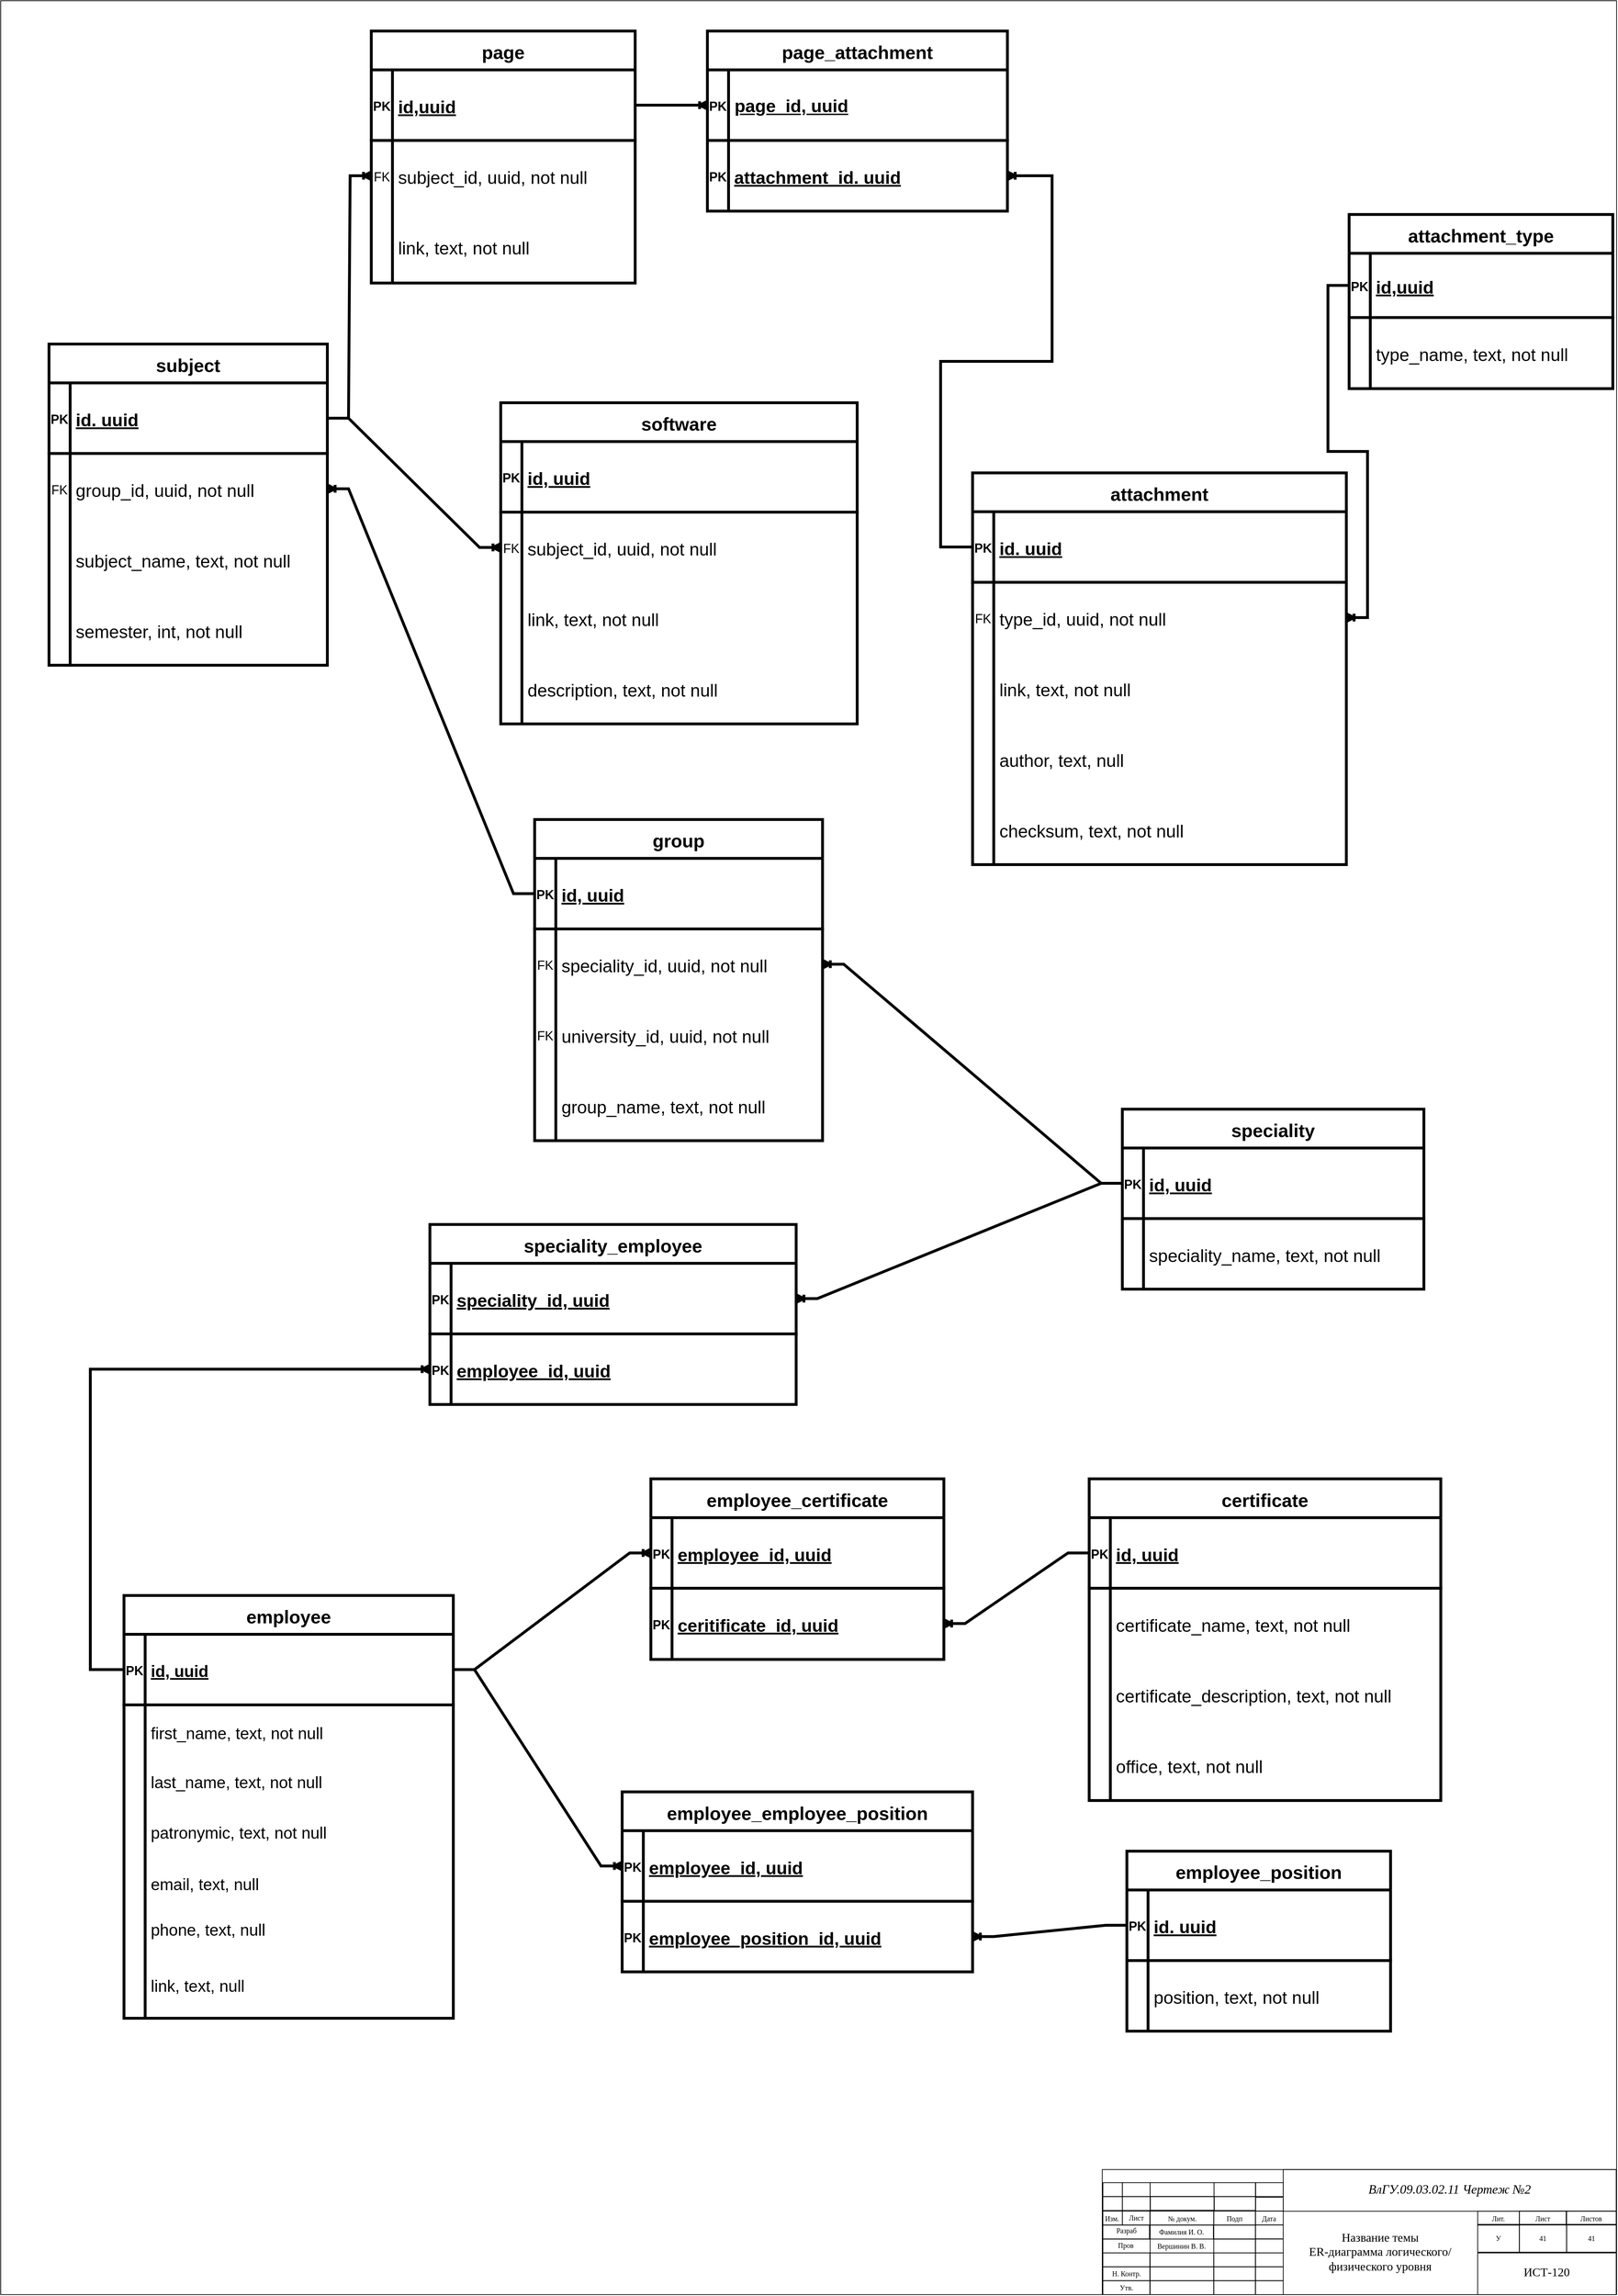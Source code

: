 <mxfile version="18.0.2" type="github">
  <diagram id="R2lEEEUBdFMjLlhIrx00" name="Page-1">
    <mxGraphModel dx="618" dy="931" grid="1" gridSize="3.937" guides="1" tooltips="1" connect="1" arrows="1" fold="1" page="1" pageScale="1" pageWidth="2339" pageHeight="3300" math="0" shadow="0" extFonts="Permanent Marker^https://fonts.googleapis.com/css?family=Permanent+Marker">
      <root>
        <mxCell id="0" />
        <mxCell id="1" parent="0" />
        <mxCell id="bOlvTl43doBLw3R69mOg-1" value="" style="rounded=0;whiteSpace=wrap;html=1;fillColor=none;" parent="1" vertex="1">
          <mxGeometry x="29.99" y="20.03" width="2290" height="3250" as="geometry" />
        </mxCell>
        <mxCell id="bOlvTl43doBLw3R69mOg-2" value="" style="rounded=0;whiteSpace=wrap;html=1;fillColor=none;" parent="1" vertex="1">
          <mxGeometry x="1591.11" y="3092.86" width="728.35" height="177.165" as="geometry" />
        </mxCell>
        <mxCell id="UN5E2BRM_m0n_mUQd9ct-3" value="" style="rounded=0;whiteSpace=wrap;html=1;fillColor=none;" parent="1" vertex="1">
          <mxGeometry x="1592.01" y="3131.16" width="27.559" height="19.685" as="geometry" />
        </mxCell>
        <mxCell id="UN5E2BRM_m0n_mUQd9ct-4" value="" style="rounded=0;whiteSpace=wrap;html=1;fillColor=none;" parent="1" vertex="1">
          <mxGeometry x="1592.0" y="3151.67" width="27.559" height="19.685" as="geometry" />
        </mxCell>
        <mxCell id="UN5E2BRM_m0n_mUQd9ct-5" value="" style="rounded=0;whiteSpace=wrap;html=1;fillColor=none;" parent="1" vertex="1">
          <mxGeometry x="1592.01" y="3111.47" width="27.559" height="19.685" as="geometry" />
        </mxCell>
        <mxCell id="UN5E2BRM_m0n_mUQd9ct-9" value="" style="rounded=0;whiteSpace=wrap;html=1;fillColor=none;" parent="1" vertex="1">
          <mxGeometry x="1619.57" y="3131.16" width="39.37" height="19.685" as="geometry" />
        </mxCell>
        <mxCell id="UN5E2BRM_m0n_mUQd9ct-10" value="" style="rounded=0;whiteSpace=wrap;html=1;fillColor=none;" parent="1" vertex="1">
          <mxGeometry x="1619.56" y="3151.67" width="39.37" height="19.685" as="geometry" />
        </mxCell>
        <mxCell id="UN5E2BRM_m0n_mUQd9ct-11" value="" style="rounded=0;whiteSpace=wrap;html=1;fillColor=none;" parent="1" vertex="1">
          <mxGeometry x="1619.57" y="3111.47" width="39.37" height="19.685" as="geometry" />
        </mxCell>
        <mxCell id="UN5E2BRM_m0n_mUQd9ct-14" value="" style="rounded=0;whiteSpace=wrap;html=1;fillColor=none;" parent="1" vertex="1">
          <mxGeometry x="1658.94" y="3131.16" width="90.551" height="19.685" as="geometry" />
        </mxCell>
        <mxCell id="UN5E2BRM_m0n_mUQd9ct-15" value="" style="rounded=0;whiteSpace=wrap;html=1;fillColor=none;" parent="1" vertex="1">
          <mxGeometry x="1659.28" y="3130.94" width="90.551" height="19.685" as="geometry" />
        </mxCell>
        <mxCell id="UN5E2BRM_m0n_mUQd9ct-16" value="" style="rounded=0;whiteSpace=wrap;html=1;fillColor=none;" parent="1" vertex="1">
          <mxGeometry x="1658.94" y="3111.47" width="90.551" height="19.685" as="geometry" />
        </mxCell>
        <mxCell id="UN5E2BRM_m0n_mUQd9ct-19" value="" style="rounded=0;whiteSpace=wrap;html=1;fillColor=none;" parent="1" vertex="1">
          <mxGeometry x="1749.49" y="3131.16" width="59.055" height="19.685" as="geometry" />
        </mxCell>
        <mxCell id="UN5E2BRM_m0n_mUQd9ct-20" value="" style="rounded=0;whiteSpace=wrap;html=1;fillColor=none;" parent="1" vertex="1">
          <mxGeometry x="1749.14" y="3151.67" width="59.055" height="19.685" as="geometry" />
        </mxCell>
        <mxCell id="UN5E2BRM_m0n_mUQd9ct-21" value="" style="rounded=0;whiteSpace=wrap;html=1;fillColor=none;" parent="1" vertex="1">
          <mxGeometry x="1749.49" y="3111.47" width="59.055" height="19.685" as="geometry" />
        </mxCell>
        <mxCell id="UN5E2BRM_m0n_mUQd9ct-24" value="" style="rounded=0;whiteSpace=wrap;html=1;fillColor=none;" parent="1" vertex="1">
          <mxGeometry x="1808.21" y="3132" width="39.37" height="19.685" as="geometry" />
        </mxCell>
        <mxCell id="UN5E2BRM_m0n_mUQd9ct-25" value="" style="rounded=0;whiteSpace=wrap;html=1;fillColor=none;" parent="1" vertex="1">
          <mxGeometry x="1808.2" y="3151.67" width="39.37" height="19.685" as="geometry" />
        </mxCell>
        <mxCell id="UN5E2BRM_m0n_mUQd9ct-26" value="" style="rounded=0;whiteSpace=wrap;html=1;fillColor=none;" parent="1" vertex="1">
          <mxGeometry x="1808.19" y="3111.47" width="39.37" height="19.685" as="geometry" />
        </mxCell>
        <mxCell id="UN5E2BRM_m0n_mUQd9ct-27" value="" style="rounded=0;whiteSpace=wrap;html=1;fillColor=none;" parent="1" vertex="1">
          <mxGeometry x="1847.56" y="3092.86" width="472.43" height="59.055" as="geometry" />
        </mxCell>
        <mxCell id="UN5E2BRM_m0n_mUQd9ct-28" value="Изм." style="text;html=1;strokeColor=none;fillColor=none;align=center;verticalAlign=middle;whiteSpace=wrap;rounded=0;fontFamily=Times New Roman;fontSize=10;" parent="1" vertex="1">
          <mxGeometry x="1591.11" y="3151.66" width="27.559" height="19.685" as="geometry" />
        </mxCell>
        <mxCell id="UN5E2BRM_m0n_mUQd9ct-29" value="Лист" style="text;html=1;strokeColor=none;fillColor=none;align=center;verticalAlign=middle;whiteSpace=wrap;rounded=0;fontFamily=Times New Roman;fontSize=10;" parent="1" vertex="1">
          <mxGeometry x="1619.91" y="3150.85" width="39.37" height="19.685" as="geometry" />
        </mxCell>
        <mxCell id="UN5E2BRM_m0n_mUQd9ct-30" value="№ докум." style="text;html=1;strokeColor=none;fillColor=none;align=center;verticalAlign=middle;whiteSpace=wrap;rounded=0;fontFamily=Times New Roman;fontSize=10;" parent="1" vertex="1">
          <mxGeometry x="1659.28" y="3151.66" width="90.551" height="19.68" as="geometry" />
        </mxCell>
        <mxCell id="UN5E2BRM_m0n_mUQd9ct-31" value="Подп" style="text;html=1;strokeColor=none;fillColor=none;align=center;verticalAlign=middle;whiteSpace=wrap;rounded=0;fontFamily=Times New Roman;fontSize=10;" parent="1" vertex="1">
          <mxGeometry x="1748.59" y="3151.93" width="59.055" height="19.68" as="geometry" />
        </mxCell>
        <mxCell id="UN5E2BRM_m0n_mUQd9ct-32" value="Дата" style="text;html=1;strokeColor=none;fillColor=none;align=center;verticalAlign=middle;whiteSpace=wrap;rounded=0;fontFamily=Times New Roman;fontSize=10;" parent="1" vertex="1">
          <mxGeometry x="1808.19" y="3151.93" width="39.37" height="19.685" as="geometry" />
        </mxCell>
        <mxCell id="UN5E2BRM_m0n_mUQd9ct-34" value="" style="rounded=0;whiteSpace=wrap;html=1;fillColor=none;" parent="1" vertex="1">
          <mxGeometry x="1592" y="3171.6" width="66.929" height="19.68" as="geometry" />
        </mxCell>
        <mxCell id="UN5E2BRM_m0n_mUQd9ct-35" value="" style="rounded=0;whiteSpace=wrap;html=1;fillColor=none;" parent="1" vertex="1">
          <mxGeometry x="1592" y="3191.28" width="66.929" height="19.68" as="geometry" />
        </mxCell>
        <mxCell id="UN5E2BRM_m0n_mUQd9ct-36" value="" style="rounded=0;whiteSpace=wrap;html=1;fillColor=none;" parent="1" vertex="1">
          <mxGeometry x="1592" y="3210.96" width="66.929" height="19.68" as="geometry" />
        </mxCell>
        <mxCell id="UN5E2BRM_m0n_mUQd9ct-37" value="" style="rounded=0;whiteSpace=wrap;html=1;fillColor=none;" parent="1" vertex="1">
          <mxGeometry x="1592" y="3230.64" width="66.929" height="19.68" as="geometry" />
        </mxCell>
        <mxCell id="UN5E2BRM_m0n_mUQd9ct-38" value="" style="rounded=0;whiteSpace=wrap;html=1;fillColor=none;" parent="1" vertex="1">
          <mxGeometry x="1592" y="3250.32" width="66.929" height="19.68" as="geometry" />
        </mxCell>
        <mxCell id="UN5E2BRM_m0n_mUQd9ct-39" value="" style="rounded=0;whiteSpace=wrap;html=1;fillColor=none;" parent="1" vertex="1">
          <mxGeometry x="1658.6" y="3151.67" width="90.551" height="19.68" as="geometry" />
        </mxCell>
        <mxCell id="UN5E2BRM_m0n_mUQd9ct-42" value="" style="rounded=0;whiteSpace=wrap;html=1;fillColor=none;" parent="1" vertex="1">
          <mxGeometry x="1658.59" y="3210.96" width="90.551" height="19.68" as="geometry" />
        </mxCell>
        <mxCell id="UN5E2BRM_m0n_mUQd9ct-43" value="" style="rounded=0;whiteSpace=wrap;html=1;fillColor=none;" parent="1" vertex="1">
          <mxGeometry x="1658.59" y="3230.64" width="90.551" height="19.68" as="geometry" />
        </mxCell>
        <mxCell id="UN5E2BRM_m0n_mUQd9ct-44" value="" style="rounded=0;whiteSpace=wrap;html=1;fillColor=none;" parent="1" vertex="1">
          <mxGeometry x="1658.59" y="3250.32" width="90.551" height="19.68" as="geometry" />
        </mxCell>
        <mxCell id="UN5E2BRM_m0n_mUQd9ct-45" value="" style="rounded=0;whiteSpace=wrap;html=1;fillColor=none;" parent="1" vertex="1">
          <mxGeometry x="1749.15" y="3171.61" width="59.055" height="19.68" as="geometry" />
        </mxCell>
        <mxCell id="UN5E2BRM_m0n_mUQd9ct-46" value="" style="rounded=0;whiteSpace=wrap;html=1;fillColor=none;" parent="1" vertex="1">
          <mxGeometry x="1749.14" y="3191.28" width="59.055" height="19.68" as="geometry" />
        </mxCell>
        <mxCell id="UN5E2BRM_m0n_mUQd9ct-48" value="" style="rounded=0;whiteSpace=wrap;html=1;fillColor=none;" parent="1" vertex="1">
          <mxGeometry x="1749.14" y="3210.96" width="59.055" height="19.68" as="geometry" />
        </mxCell>
        <mxCell id="UN5E2BRM_m0n_mUQd9ct-49" value="" style="rounded=0;whiteSpace=wrap;html=1;fillColor=none;" parent="1" vertex="1">
          <mxGeometry x="1749.14" y="3230.64" width="59.055" height="19.68" as="geometry" />
        </mxCell>
        <mxCell id="UN5E2BRM_m0n_mUQd9ct-50" value="" style="rounded=0;whiteSpace=wrap;html=1;fillColor=none;" parent="1" vertex="1">
          <mxGeometry x="1749.14" y="3250.32" width="59.055" height="19.68" as="geometry" />
        </mxCell>
        <mxCell id="UN5E2BRM_m0n_mUQd9ct-51" value="" style="rounded=0;whiteSpace=wrap;html=1;fillColor=none;" parent="1" vertex="1">
          <mxGeometry x="1808.19" y="3171.35" width="39.37" height="19.68" as="geometry" />
        </mxCell>
        <mxCell id="UN5E2BRM_m0n_mUQd9ct-52" value="" style="rounded=0;whiteSpace=wrap;html=1;fillColor=none;" parent="1" vertex="1">
          <mxGeometry x="1808.2" y="3191.28" width="39.37" height="19.68" as="geometry" />
        </mxCell>
        <mxCell id="UN5E2BRM_m0n_mUQd9ct-54" value="" style="rounded=0;whiteSpace=wrap;html=1;fillColor=none;" parent="1" vertex="1">
          <mxGeometry x="1808.2" y="3210.96" width="39.37" height="19.68" as="geometry" />
        </mxCell>
        <mxCell id="UN5E2BRM_m0n_mUQd9ct-55" value="" style="rounded=0;whiteSpace=wrap;html=1;fillColor=none;" parent="1" vertex="1">
          <mxGeometry x="1808.2" y="3230.64" width="39.37" height="19.68" as="geometry" />
        </mxCell>
        <mxCell id="UN5E2BRM_m0n_mUQd9ct-56" value="" style="rounded=0;whiteSpace=wrap;html=1;fillColor=none;" parent="1" vertex="1">
          <mxGeometry x="1808.2" y="3250.32" width="39.37" height="19.68" as="geometry" />
        </mxCell>
        <mxCell id="UN5E2BRM_m0n_mUQd9ct-58" value="" style="rounded=0;whiteSpace=wrap;html=1;fontFamily=Times New Roman;fontSize=10;fillColor=none;" parent="1" vertex="1">
          <mxGeometry x="2248.59" y="3151.68" width="70.866" height="19.685" as="geometry" />
        </mxCell>
        <mxCell id="UN5E2BRM_m0n_mUQd9ct-59" value="41" style="rounded=0;whiteSpace=wrap;html=1;fontFamily=Times New Roman;fontSize=10;fillColor=none;" parent="1" vertex="1">
          <mxGeometry x="2249.14" y="3170.53" width="70.866" height="39.37" as="geometry" />
        </mxCell>
        <mxCell id="UN5E2BRM_m0n_mUQd9ct-65" value="" style="rounded=0;whiteSpace=wrap;html=1;fontFamily=Times New Roman;fontSize=10;fillColor=none;" parent="1" vertex="1">
          <mxGeometry x="2182.23" y="3151.68" width="66.929" height="19.685" as="geometry" />
        </mxCell>
        <mxCell id="UN5E2BRM_m0n_mUQd9ct-66" value="41" style="rounded=0;whiteSpace=wrap;html=1;fontFamily=Times New Roman;fontSize=10;fillColor=none;" parent="1" vertex="1">
          <mxGeometry x="2182.21" y="3170.53" width="66.929" height="39.37" as="geometry" />
        </mxCell>
        <mxCell id="UN5E2BRM_m0n_mUQd9ct-68" value="" style="rounded=0;whiteSpace=wrap;html=1;fontFamily=Times New Roman;fontSize=10;fillColor=none;" parent="1" vertex="1">
          <mxGeometry x="2123.18" y="3151.92" width="59.055" height="19.685" as="geometry" />
        </mxCell>
        <mxCell id="UN5E2BRM_m0n_mUQd9ct-69" value="У" style="rounded=0;whiteSpace=wrap;html=1;fontFamily=Times New Roman;fontSize=10;fillColor=none;" parent="1" vertex="1">
          <mxGeometry x="2123.16" y="3170.53" width="59.05" height="39.37" as="geometry" />
        </mxCell>
        <mxCell id="UN5E2BRM_m0n_mUQd9ct-71" value="" style="rounded=0;whiteSpace=wrap;html=1;fontFamily=Times New Roman;fontSize=10;fillColor=none;" parent="1" vertex="1">
          <mxGeometry x="2123.14" y="3210.97" width="196.85" height="59.055" as="geometry" />
        </mxCell>
        <mxCell id="UN5E2BRM_m0n_mUQd9ct-72" value="Разраб" style="text;html=1;strokeColor=none;fillColor=none;align=center;verticalAlign=middle;whiteSpace=wrap;rounded=0;fontFamily=Times New Roman;fontSize=10;" parent="1" vertex="1">
          <mxGeometry x="1592.35" y="3169.47" width="66.929" height="19.68" as="geometry" />
        </mxCell>
        <mxCell id="UN5E2BRM_m0n_mUQd9ct-73" value="Пров" style="text;html=1;strokeColor=none;fillColor=none;align=center;verticalAlign=middle;whiteSpace=wrap;rounded=0;fontFamily=Times New Roman;fontSize=10;" parent="1" vertex="1">
          <mxGeometry x="1591.107" y="3190.217" width="66.929" height="19.68" as="geometry" />
        </mxCell>
        <mxCell id="UN5E2BRM_m0n_mUQd9ct-75" value="Н. Контр." style="text;html=1;strokeColor=none;fillColor=none;align=center;verticalAlign=middle;whiteSpace=wrap;rounded=0;fontFamily=Times New Roman;fontSize=10;" parent="1" vertex="1">
          <mxGeometry x="1592.001" y="3230.641" width="66.929" height="19.68" as="geometry" />
        </mxCell>
        <mxCell id="UN5E2BRM_m0n_mUQd9ct-76" value="Утв." style="text;html=1;strokeColor=none;fillColor=none;align=center;verticalAlign=middle;whiteSpace=wrap;rounded=0;fontFamily=Times New Roman;fontSize=10;" parent="1" vertex="1">
          <mxGeometry x="1592.008" y="3250.348" width="66.929" height="19.68" as="geometry" />
        </mxCell>
        <mxCell id="UN5E2BRM_m0n_mUQd9ct-77" value="Лит." style="text;html=1;strokeColor=none;fillColor=none;align=center;verticalAlign=middle;whiteSpace=wrap;rounded=0;fontFamily=Times New Roman;fontSize=10;" parent="1" vertex="1">
          <mxGeometry x="2123.18" y="3151.93" width="59.055" height="19.68" as="geometry" />
        </mxCell>
        <mxCell id="UN5E2BRM_m0n_mUQd9ct-78" value="Лист" style="text;html=1;strokeColor=none;fillColor=none;align=center;verticalAlign=middle;whiteSpace=wrap;rounded=0;fontFamily=Times New Roman;fontSize=10;" parent="1" vertex="1">
          <mxGeometry x="2182.232" y="3151.682" width="66.929" height="19.68" as="geometry" />
        </mxCell>
        <mxCell id="UN5E2BRM_m0n_mUQd9ct-79" value="Листов" style="text;html=1;strokeColor=none;fillColor=none;align=center;verticalAlign=middle;whiteSpace=wrap;rounded=0;fontFamily=Times New Roman;fontSize=10;" parent="1" vertex="1">
          <mxGeometry x="2249.16" y="3151.68" width="69.75" height="19.68" as="geometry" />
        </mxCell>
        <mxCell id="UN5E2BRM_m0n_mUQd9ct-80" value="" style="rounded=0;whiteSpace=wrap;html=1;fillColor=none;" parent="1" vertex="1">
          <mxGeometry x="1658.04" y="3171.61" width="90.551" height="19.685" as="geometry" />
        </mxCell>
        <mxCell id="UN5E2BRM_m0n_mUQd9ct-81" value="Вершинин В. В." style="text;html=1;strokeColor=none;fillColor=none;align=center;verticalAlign=middle;whiteSpace=wrap;rounded=0;fontFamily=Times New Roman;fontSize=10;" parent="1" vertex="1">
          <mxGeometry x="1659.28" y="3191.03" width="88.74" height="19.68" as="geometry" />
        </mxCell>
        <mxCell id="UN5E2BRM_m0n_mUQd9ct-82" value="Фамилия И. О." style="text;html=1;strokeColor=none;fillColor=none;align=center;verticalAlign=middle;whiteSpace=wrap;rounded=0;fontFamily=Times New Roman;fontSize=10;" parent="1" vertex="1">
          <mxGeometry x="1658.597" y="3171.337" width="88.74" height="19.68" as="geometry" />
        </mxCell>
        <mxCell id="UN5E2BRM_m0n_mUQd9ct-83" value="&lt;p class=&quot;MsoNormal&quot; align=&quot;center&quot;&gt;&lt;i&gt;&lt;span style=&quot;font-size: 18px&quot;&gt;ВлГУ.09.03.02.11 Чертеж №2&lt;/span&gt;&lt;/i&gt;&lt;/p&gt;" style="text;html=1;strokeColor=none;fillColor=none;align=center;verticalAlign=middle;whiteSpace=wrap;rounded=0;fontFamily=Times New Roman;fontSize=10;" parent="1" vertex="1">
          <mxGeometry x="1847.56" y="3092.86" width="471.33" height="56.74" as="geometry" />
        </mxCell>
        <mxCell id="UN5E2BRM_m0n_mUQd9ct-84" value="&lt;font style=&quot;font-size: 17px&quot;&gt;ИСТ-120&lt;/font&gt;" style="text;html=1;strokeColor=none;fillColor=none;align=center;verticalAlign=middle;whiteSpace=wrap;rounded=0;fontFamily=Times New Roman;fontSize=10;" parent="1" vertex="1">
          <mxGeometry x="2123.18" y="3209.9" width="195.71" height="57.81" as="geometry" />
        </mxCell>
        <mxCell id="UN5E2BRM_m0n_mUQd9ct-85" value="&lt;font style=&quot;font-size: 17px&quot;&gt;Название темы&lt;br&gt;ER-диаграмма логического/физического уровня&lt;br&gt;&lt;/font&gt;" style="text;html=1;strokeColor=none;fillColor=none;align=center;verticalAlign=middle;whiteSpace=wrap;rounded=0;fontFamily=Times New Roman;fontSize=10;" parent="1" vertex="1">
          <mxGeometry x="1847.58" y="3151.93" width="274.46" height="116.09" as="geometry" />
        </mxCell>
        <mxCell id="nGZjkU_BB-jmXCYSWLeB-1" value="software" style="shape=table;startSize=55;container=1;collapsible=1;childLayout=tableLayout;fixedRows=1;rowLines=0;fontStyle=1;align=center;resizeLast=1;fillOpacity=100;strokeOpacity=100;enumerate=0;comic=0;flipH=10;fontSize=26;strokeWidth=4;" parent="1" vertex="1">
          <mxGeometry x="738.63" y="589.66" width="505.17" height="455" as="geometry" />
        </mxCell>
        <mxCell id="nGZjkU_BB-jmXCYSWLeB-2" value="" style="shape=tableRow;horizontal=0;startSize=0;swimlaneHead=0;swimlaneBody=0;fillColor=none;collapsible=0;dropTarget=0;points=[[0,0.5],[1,0.5]];portConstraint=eastwest;top=0;left=0;right=0;bottom=1;fillOpacity=100;strokeOpacity=100;enumerate=0;comic=0;strokeWidth=4;" parent="nGZjkU_BB-jmXCYSWLeB-1" vertex="1">
          <mxGeometry y="55" width="505.17" height="100" as="geometry" />
        </mxCell>
        <mxCell id="nGZjkU_BB-jmXCYSWLeB-3" value="PK" style="shape=partialRectangle;connectable=0;fillColor=none;top=0;left=0;bottom=0;right=0;fontStyle=1;overflow=hidden;fillOpacity=100;strokeOpacity=100;enumerate=0;comic=0;strokeWidth=4;fontSize=18;" parent="nGZjkU_BB-jmXCYSWLeB-2" vertex="1">
          <mxGeometry width="30" height="100" as="geometry">
            <mxRectangle width="30" height="100" as="alternateBounds" />
          </mxGeometry>
        </mxCell>
        <mxCell id="nGZjkU_BB-jmXCYSWLeB-4" value="id, uuid" style="shape=partialRectangle;connectable=0;fillColor=none;top=0;left=0;bottom=0;right=0;align=left;spacingLeft=6;fontStyle=5;overflow=hidden;fillOpacity=100;strokeOpacity=100;enumerate=0;comic=0;strokeWidth=4;fontSize=25;" parent="nGZjkU_BB-jmXCYSWLeB-2" vertex="1">
          <mxGeometry x="30" width="475.17" height="100" as="geometry">
            <mxRectangle width="475.17" height="100" as="alternateBounds" />
          </mxGeometry>
        </mxCell>
        <mxCell id="nGZjkU_BB-jmXCYSWLeB-5" value="" style="shape=tableRow;horizontal=0;startSize=0;swimlaneHead=0;swimlaneBody=0;fillColor=none;collapsible=0;dropTarget=0;points=[[0,0.5],[1,0.5]];portConstraint=eastwest;top=0;left=0;right=0;bottom=0;fillOpacity=100;strokeOpacity=100;enumerate=0;comic=0;strokeWidth=4;" parent="nGZjkU_BB-jmXCYSWLeB-1" vertex="1">
          <mxGeometry y="155" width="505.17" height="100" as="geometry" />
        </mxCell>
        <mxCell id="nGZjkU_BB-jmXCYSWLeB-6" value="FK" style="shape=partialRectangle;connectable=0;fillColor=none;top=0;left=0;bottom=0;right=0;editable=1;overflow=hidden;fillOpacity=100;strokeOpacity=100;enumerate=0;comic=0;strokeWidth=4;fontSize=18;" parent="nGZjkU_BB-jmXCYSWLeB-5" vertex="1">
          <mxGeometry width="30" height="100" as="geometry">
            <mxRectangle width="30" height="100" as="alternateBounds" />
          </mxGeometry>
        </mxCell>
        <mxCell id="nGZjkU_BB-jmXCYSWLeB-7" value="subject_id, uuid, not null" style="shape=partialRectangle;connectable=0;fillColor=none;top=0;left=0;bottom=0;right=0;align=left;spacingLeft=6;overflow=hidden;fillOpacity=100;strokeOpacity=100;enumerate=0;comic=0;strokeWidth=4;fontSize=25;" parent="nGZjkU_BB-jmXCYSWLeB-5" vertex="1">
          <mxGeometry x="30" width="475.17" height="100" as="geometry">
            <mxRectangle width="475.17" height="100" as="alternateBounds" />
          </mxGeometry>
        </mxCell>
        <mxCell id="nGZjkU_BB-jmXCYSWLeB-8" value="" style="shape=tableRow;horizontal=0;startSize=0;swimlaneHead=0;swimlaneBody=0;fillColor=none;collapsible=0;dropTarget=0;points=[[0,0.5],[1,0.5]];portConstraint=eastwest;top=0;left=0;right=0;bottom=0;fillOpacity=100;strokeOpacity=100;enumerate=0;comic=0;strokeWidth=4;" parent="nGZjkU_BB-jmXCYSWLeB-1" vertex="1">
          <mxGeometry y="255" width="505.17" height="100" as="geometry" />
        </mxCell>
        <mxCell id="nGZjkU_BB-jmXCYSWLeB-9" value="" style="shape=partialRectangle;connectable=0;fillColor=none;top=0;left=0;bottom=0;right=0;editable=1;overflow=hidden;fillOpacity=100;strokeOpacity=100;enumerate=0;comic=0;strokeWidth=4;" parent="nGZjkU_BB-jmXCYSWLeB-8" vertex="1">
          <mxGeometry width="30" height="100" as="geometry">
            <mxRectangle width="30" height="100" as="alternateBounds" />
          </mxGeometry>
        </mxCell>
        <mxCell id="nGZjkU_BB-jmXCYSWLeB-10" value="link, text, not null" style="shape=partialRectangle;connectable=0;fillColor=none;top=0;left=0;bottom=0;right=0;align=left;spacingLeft=6;overflow=hidden;fillOpacity=100;strokeOpacity=100;enumerate=0;comic=0;strokeWidth=4;fontSize=25;" parent="nGZjkU_BB-jmXCYSWLeB-8" vertex="1">
          <mxGeometry x="30" width="475.17" height="100" as="geometry">
            <mxRectangle width="475.17" height="100" as="alternateBounds" />
          </mxGeometry>
        </mxCell>
        <mxCell id="nGZjkU_BB-jmXCYSWLeB-11" value="" style="shape=tableRow;horizontal=0;startSize=0;swimlaneHead=0;swimlaneBody=0;fillColor=none;collapsible=0;dropTarget=0;points=[[0,0.5],[1,0.5]];portConstraint=eastwest;top=0;left=0;right=0;bottom=0;fillOpacity=100;strokeOpacity=100;enumerate=0;comic=0;strokeWidth=4;" parent="nGZjkU_BB-jmXCYSWLeB-1" vertex="1">
          <mxGeometry y="355" width="505.17" height="100" as="geometry" />
        </mxCell>
        <mxCell id="nGZjkU_BB-jmXCYSWLeB-12" value="" style="shape=partialRectangle;connectable=0;fillColor=none;top=0;left=0;bottom=0;right=0;editable=1;overflow=hidden;fillOpacity=100;strokeOpacity=100;enumerate=0;comic=0;strokeWidth=4;" parent="nGZjkU_BB-jmXCYSWLeB-11" vertex="1">
          <mxGeometry width="30" height="100" as="geometry">
            <mxRectangle width="30" height="100" as="alternateBounds" />
          </mxGeometry>
        </mxCell>
        <mxCell id="nGZjkU_BB-jmXCYSWLeB-13" value="description, text, not null" style="shape=partialRectangle;connectable=0;fillColor=none;top=0;left=0;bottom=0;right=0;align=left;spacingLeft=6;overflow=hidden;fillOpacity=100;strokeOpacity=100;enumerate=0;comic=0;strokeWidth=4;fontSize=25;" parent="nGZjkU_BB-jmXCYSWLeB-11" vertex="1">
          <mxGeometry x="30" width="475.17" height="100" as="geometry">
            <mxRectangle width="475.17" height="100" as="alternateBounds" />
          </mxGeometry>
        </mxCell>
        <mxCell id="nGZjkU_BB-jmXCYSWLeB-14" value="group" style="shape=table;startSize=55;container=1;collapsible=1;childLayout=tableLayout;fixedRows=1;rowLines=0;fontStyle=1;align=center;resizeLast=1;fillOpacity=100;strokeOpacity=100;enumerate=0;comic=0;flipH=1;fontSize=26;strokeWidth=4;" parent="1" vertex="1">
          <mxGeometry x="786.7" y="1180.09" width="408" height="455" as="geometry" />
        </mxCell>
        <mxCell id="nGZjkU_BB-jmXCYSWLeB-15" value="" style="shape=tableRow;horizontal=0;startSize=0;swimlaneHead=0;swimlaneBody=0;fillColor=none;collapsible=0;dropTarget=0;points=[[0,0.5],[1,0.5]];portConstraint=eastwest;top=0;left=0;right=0;bottom=1;fillOpacity=100;strokeOpacity=100;enumerate=0;comic=0;strokeWidth=4;" parent="nGZjkU_BB-jmXCYSWLeB-14" vertex="1">
          <mxGeometry y="55" width="408" height="100" as="geometry" />
        </mxCell>
        <mxCell id="nGZjkU_BB-jmXCYSWLeB-16" value="PK" style="shape=partialRectangle;connectable=0;fillColor=none;top=0;left=0;bottom=0;right=0;fontStyle=1;overflow=hidden;fillOpacity=100;strokeOpacity=100;enumerate=0;comic=0;strokeWidth=4;fontSize=18;" parent="nGZjkU_BB-jmXCYSWLeB-15" vertex="1">
          <mxGeometry width="30" height="100" as="geometry">
            <mxRectangle width="30" height="100" as="alternateBounds" />
          </mxGeometry>
        </mxCell>
        <mxCell id="nGZjkU_BB-jmXCYSWLeB-17" value="id, uuid" style="shape=partialRectangle;connectable=0;fillColor=none;top=0;left=0;bottom=0;right=0;align=left;spacingLeft=6;fontStyle=5;overflow=hidden;fillOpacity=100;strokeOpacity=100;enumerate=0;comic=0;strokeWidth=4;fontSize=25;" parent="nGZjkU_BB-jmXCYSWLeB-15" vertex="1">
          <mxGeometry x="30" width="378" height="100" as="geometry">
            <mxRectangle width="378" height="100" as="alternateBounds" />
          </mxGeometry>
        </mxCell>
        <mxCell id="nGZjkU_BB-jmXCYSWLeB-18" value="" style="shape=tableRow;horizontal=0;startSize=0;swimlaneHead=0;swimlaneBody=0;fillColor=none;collapsible=0;dropTarget=0;points=[[0,0.5],[1,0.5]];portConstraint=eastwest;top=0;left=0;right=0;bottom=0;fillOpacity=100;strokeOpacity=100;enumerate=0;comic=0;strokeWidth=4;" parent="nGZjkU_BB-jmXCYSWLeB-14" vertex="1">
          <mxGeometry y="155" width="408" height="100" as="geometry" />
        </mxCell>
        <mxCell id="nGZjkU_BB-jmXCYSWLeB-19" value="FK" style="shape=partialRectangle;connectable=0;fillColor=none;top=0;left=0;bottom=0;right=0;fontStyle=0;overflow=hidden;fillOpacity=100;strokeOpacity=100;enumerate=0;comic=0;strokeWidth=4;fontSize=18;" parent="nGZjkU_BB-jmXCYSWLeB-18" vertex="1">
          <mxGeometry width="30" height="100" as="geometry">
            <mxRectangle width="30" height="100" as="alternateBounds" />
          </mxGeometry>
        </mxCell>
        <mxCell id="nGZjkU_BB-jmXCYSWLeB-20" value="speciality_id, uuid, not null" style="shape=partialRectangle;connectable=0;fillColor=none;top=0;left=0;bottom=0;right=0;align=left;spacingLeft=6;fontStyle=0;overflow=hidden;fillOpacity=100;strokeOpacity=100;enumerate=0;comic=0;strokeWidth=4;fontSize=25;" parent="nGZjkU_BB-jmXCYSWLeB-18" vertex="1">
          <mxGeometry x="30" width="378" height="100" as="geometry">
            <mxRectangle width="378" height="100" as="alternateBounds" />
          </mxGeometry>
        </mxCell>
        <mxCell id="nGZjkU_BB-jmXCYSWLeB-21" value="" style="shape=tableRow;horizontal=0;startSize=0;swimlaneHead=0;swimlaneBody=0;fillColor=none;collapsible=0;dropTarget=0;points=[[0,0.5],[1,0.5]];portConstraint=eastwest;top=0;left=0;right=0;bottom=0;fillOpacity=100;strokeOpacity=100;enumerate=0;comic=0;strokeWidth=4;" parent="nGZjkU_BB-jmXCYSWLeB-14" vertex="1">
          <mxGeometry y="255" width="408" height="100" as="geometry" />
        </mxCell>
        <mxCell id="nGZjkU_BB-jmXCYSWLeB-22" value="FK" style="shape=partialRectangle;connectable=0;fillColor=none;top=0;left=0;bottom=0;right=0;editable=1;overflow=hidden;fillOpacity=100;strokeOpacity=100;enumerate=0;comic=0;strokeWidth=4;fontSize=18;" parent="nGZjkU_BB-jmXCYSWLeB-21" vertex="1">
          <mxGeometry width="30" height="100" as="geometry">
            <mxRectangle width="30" height="100" as="alternateBounds" />
          </mxGeometry>
        </mxCell>
        <mxCell id="nGZjkU_BB-jmXCYSWLeB-23" value="university_id, uuid, not null" style="shape=partialRectangle;connectable=0;fillColor=none;top=0;left=0;bottom=0;right=0;align=left;spacingLeft=6;overflow=hidden;fillOpacity=100;strokeOpacity=100;enumerate=0;comic=0;strokeWidth=4;fontSize=25;" parent="nGZjkU_BB-jmXCYSWLeB-21" vertex="1">
          <mxGeometry x="30" width="378" height="100" as="geometry">
            <mxRectangle width="378" height="100" as="alternateBounds" />
          </mxGeometry>
        </mxCell>
        <mxCell id="nGZjkU_BB-jmXCYSWLeB-24" value="" style="shape=tableRow;horizontal=0;startSize=0;swimlaneHead=0;swimlaneBody=0;fillColor=none;collapsible=0;dropTarget=0;points=[[0,0.5],[1,0.5]];portConstraint=eastwest;top=0;left=0;right=0;bottom=0;fillOpacity=100;strokeOpacity=100;enumerate=0;comic=0;strokeWidth=4;" parent="nGZjkU_BB-jmXCYSWLeB-14" vertex="1">
          <mxGeometry y="355" width="408" height="100" as="geometry" />
        </mxCell>
        <mxCell id="nGZjkU_BB-jmXCYSWLeB-25" value="" style="shape=partialRectangle;connectable=0;fillColor=none;top=0;left=0;bottom=0;right=0;editable=1;overflow=hidden;fillOpacity=100;strokeOpacity=100;enumerate=0;comic=0;strokeWidth=4;" parent="nGZjkU_BB-jmXCYSWLeB-24" vertex="1">
          <mxGeometry width="30" height="100" as="geometry">
            <mxRectangle width="30" height="100" as="alternateBounds" />
          </mxGeometry>
        </mxCell>
        <mxCell id="nGZjkU_BB-jmXCYSWLeB-26" value="group_name, text, not null" style="shape=partialRectangle;connectable=0;fillColor=none;top=0;left=0;bottom=0;right=0;align=left;spacingLeft=6;overflow=hidden;fillOpacity=100;strokeOpacity=100;enumerate=0;comic=0;strokeWidth=4;fontSize=25;" parent="nGZjkU_BB-jmXCYSWLeB-24" vertex="1">
          <mxGeometry x="30" width="378" height="100" as="geometry">
            <mxRectangle width="378" height="100" as="alternateBounds" />
          </mxGeometry>
        </mxCell>
        <mxCell id="nGZjkU_BB-jmXCYSWLeB-27" value="" style="edgeStyle=entityRelationEdgeStyle;fontSize=12;html=1;endArrow=ERoneToMany;rounded=0;entryX=1;entryY=0.5;entryDx=0;entryDy=0;exitX=0;exitY=0.5;exitDx=0;exitDy=0;fillOpacity=100;strokeOpacity=100;enumerate=0;comic=0;strokeWidth=4;" parent="1" source="nGZjkU_BB-jmXCYSWLeB-62" target="nGZjkU_BB-jmXCYSWLeB-18" edge="1">
          <mxGeometry width="100" height="100" relative="1" as="geometry">
            <mxPoint x="116.078" y="3541.812" as="sourcePoint" />
            <mxPoint x="475.268" y="1629.513" as="targetPoint" />
          </mxGeometry>
        </mxCell>
        <mxCell id="nGZjkU_BB-jmXCYSWLeB-28" value="subject" style="shape=table;startSize=55;container=1;collapsible=1;childLayout=tableLayout;fixedRows=1;rowLines=0;fontStyle=1;align=center;resizeLast=1;fillOpacity=100;strokeOpacity=100;enumerate=0;comic=0;flipH=1;fontSize=26;strokeWidth=4;" parent="1" vertex="1">
          <mxGeometry x="98.43" y="506.51" width="394.49" height="455" as="geometry" />
        </mxCell>
        <mxCell id="nGZjkU_BB-jmXCYSWLeB-29" value="" style="shape=tableRow;horizontal=0;startSize=0;swimlaneHead=0;swimlaneBody=0;fillColor=none;collapsible=0;dropTarget=0;points=[[0,0.5],[1,0.5]];portConstraint=eastwest;top=0;left=0;right=0;bottom=1;fillOpacity=100;strokeOpacity=100;enumerate=0;comic=0;strokeWidth=4;" parent="nGZjkU_BB-jmXCYSWLeB-28" vertex="1">
          <mxGeometry y="55" width="394.49" height="100" as="geometry" />
        </mxCell>
        <mxCell id="nGZjkU_BB-jmXCYSWLeB-30" value="PK" style="shape=partialRectangle;connectable=0;fillColor=none;top=0;left=0;bottom=0;right=0;fontStyle=1;overflow=hidden;fillOpacity=100;strokeOpacity=100;enumerate=0;comic=0;strokeWidth=4;fontSize=18;" parent="nGZjkU_BB-jmXCYSWLeB-29" vertex="1">
          <mxGeometry width="30" height="100" as="geometry">
            <mxRectangle width="30" height="100" as="alternateBounds" />
          </mxGeometry>
        </mxCell>
        <mxCell id="nGZjkU_BB-jmXCYSWLeB-31" value="id. uuid" style="shape=partialRectangle;connectable=0;fillColor=none;top=0;left=0;bottom=0;right=0;align=left;spacingLeft=6;fontStyle=5;overflow=hidden;fillOpacity=100;strokeOpacity=100;enumerate=0;comic=0;strokeWidth=4;fontSize=25;" parent="nGZjkU_BB-jmXCYSWLeB-29" vertex="1">
          <mxGeometry x="30" width="364.49" height="100" as="geometry">
            <mxRectangle width="364.49" height="100" as="alternateBounds" />
          </mxGeometry>
        </mxCell>
        <mxCell id="nGZjkU_BB-jmXCYSWLeB-32" value="" style="shape=tableRow;horizontal=0;startSize=0;swimlaneHead=0;swimlaneBody=0;fillColor=none;collapsible=0;dropTarget=0;points=[[0,0.5],[1,0.5]];portConstraint=eastwest;top=0;left=0;right=0;bottom=0;fillOpacity=100;strokeOpacity=100;enumerate=0;comic=0;strokeWidth=4;" parent="nGZjkU_BB-jmXCYSWLeB-28" vertex="1">
          <mxGeometry y="155" width="394.49" height="100" as="geometry" />
        </mxCell>
        <mxCell id="nGZjkU_BB-jmXCYSWLeB-33" value="FK" style="shape=partialRectangle;connectable=0;fillColor=none;top=0;left=0;bottom=0;right=0;fontStyle=0;overflow=hidden;fillOpacity=100;strokeOpacity=100;enumerate=0;comic=0;strokeWidth=4;fontSize=18;" parent="nGZjkU_BB-jmXCYSWLeB-32" vertex="1">
          <mxGeometry width="30" height="100" as="geometry">
            <mxRectangle width="30" height="100" as="alternateBounds" />
          </mxGeometry>
        </mxCell>
        <mxCell id="nGZjkU_BB-jmXCYSWLeB-34" value="group_id, uuid, not null" style="shape=partialRectangle;connectable=0;fillColor=none;top=0;left=0;bottom=0;right=0;align=left;spacingLeft=6;fontStyle=0;overflow=hidden;fillOpacity=100;strokeOpacity=100;enumerate=0;comic=0;strokeWidth=4;fontSize=25;" parent="nGZjkU_BB-jmXCYSWLeB-32" vertex="1">
          <mxGeometry x="30" width="364.49" height="100" as="geometry">
            <mxRectangle width="364.49" height="100" as="alternateBounds" />
          </mxGeometry>
        </mxCell>
        <mxCell id="nGZjkU_BB-jmXCYSWLeB-35" value="" style="shape=tableRow;horizontal=0;startSize=0;swimlaneHead=0;swimlaneBody=0;fillColor=none;collapsible=0;dropTarget=0;points=[[0,0.5],[1,0.5]];portConstraint=eastwest;top=0;left=0;right=0;bottom=0;fillOpacity=100;strokeOpacity=100;enumerate=0;comic=0;strokeWidth=4;" parent="nGZjkU_BB-jmXCYSWLeB-28" vertex="1">
          <mxGeometry y="255" width="394.49" height="100" as="geometry" />
        </mxCell>
        <mxCell id="nGZjkU_BB-jmXCYSWLeB-36" value="" style="shape=partialRectangle;connectable=0;fillColor=none;top=0;left=0;bottom=0;right=0;editable=1;overflow=hidden;fillOpacity=100;strokeOpacity=100;enumerate=0;comic=0;strokeWidth=4;" parent="nGZjkU_BB-jmXCYSWLeB-35" vertex="1">
          <mxGeometry width="30" height="100" as="geometry">
            <mxRectangle width="30" height="100" as="alternateBounds" />
          </mxGeometry>
        </mxCell>
        <mxCell id="nGZjkU_BB-jmXCYSWLeB-37" value="subject_name, text, not null" style="shape=partialRectangle;connectable=0;fillColor=none;top=0;left=0;bottom=0;right=0;align=left;spacingLeft=6;overflow=hidden;fillOpacity=100;strokeOpacity=100;enumerate=0;comic=0;strokeWidth=4;fontSize=25;" parent="nGZjkU_BB-jmXCYSWLeB-35" vertex="1">
          <mxGeometry x="30" width="364.49" height="100" as="geometry">
            <mxRectangle width="364.49" height="100" as="alternateBounds" />
          </mxGeometry>
        </mxCell>
        <mxCell id="nGZjkU_BB-jmXCYSWLeB-38" value="" style="shape=tableRow;horizontal=0;startSize=0;swimlaneHead=0;swimlaneBody=0;fillColor=none;collapsible=0;dropTarget=0;points=[[0,0.5],[1,0.5]];portConstraint=eastwest;top=0;left=0;right=0;bottom=0;fillOpacity=100;strokeOpacity=100;enumerate=0;comic=0;strokeWidth=4;" parent="nGZjkU_BB-jmXCYSWLeB-28" vertex="1">
          <mxGeometry y="355" width="394.49" height="100" as="geometry" />
        </mxCell>
        <mxCell id="nGZjkU_BB-jmXCYSWLeB-39" value="" style="shape=partialRectangle;connectable=0;fillColor=none;top=0;left=0;bottom=0;right=0;editable=1;overflow=hidden;fillOpacity=100;strokeOpacity=100;enumerate=0;comic=0;strokeWidth=4;" parent="nGZjkU_BB-jmXCYSWLeB-38" vertex="1">
          <mxGeometry width="30" height="100" as="geometry">
            <mxRectangle width="30" height="100" as="alternateBounds" />
          </mxGeometry>
        </mxCell>
        <mxCell id="nGZjkU_BB-jmXCYSWLeB-40" value="semester, int, not null" style="shape=partialRectangle;connectable=0;fillColor=none;top=0;left=0;bottom=0;right=0;align=left;spacingLeft=6;overflow=hidden;fillOpacity=100;strokeOpacity=100;enumerate=0;comic=0;strokeWidth=4;fontSize=25;" parent="nGZjkU_BB-jmXCYSWLeB-38" vertex="1">
          <mxGeometry x="30" width="364.49" height="100" as="geometry">
            <mxRectangle width="364.49" height="100" as="alternateBounds" />
          </mxGeometry>
        </mxCell>
        <mxCell id="nGZjkU_BB-jmXCYSWLeB-41" value="" style="edgeStyle=entityRelationEdgeStyle;fontSize=12;html=1;endArrow=ERoneToMany;rounded=0;entryX=1;entryY=0.5;entryDx=0;entryDy=0;exitX=0;exitY=0.5;exitDx=0;exitDy=0;fillOpacity=100;strokeOpacity=100;enumerate=0;comic=0;strokeWidth=4;" parent="1" source="nGZjkU_BB-jmXCYSWLeB-15" target="nGZjkU_BB-jmXCYSWLeB-32" edge="1">
          <mxGeometry width="100" height="100" relative="1" as="geometry">
            <mxPoint x="-1657.031" y="2045.309" as="sourcePoint" />
            <mxPoint x="-1864.655" y="1768.112" as="targetPoint" />
          </mxGeometry>
        </mxCell>
        <mxCell id="nGZjkU_BB-jmXCYSWLeB-42" value="attachment_type" style="shape=table;startSize=55;container=1;collapsible=1;childLayout=tableLayout;fixedRows=1;rowLines=0;fontStyle=1;align=center;resizeLast=1;fillOpacity=100;strokeOpacity=100;enumerate=0;comic=0;flipH=1;fontSize=26;strokeWidth=4;" parent="1" vertex="1">
          <mxGeometry x="1940.94" y="322.83" width="373.72" height="246.744" as="geometry" />
        </mxCell>
        <mxCell id="nGZjkU_BB-jmXCYSWLeB-43" value="" style="shape=tableRow;horizontal=0;startSize=0;swimlaneHead=0;swimlaneBody=0;fillColor=none;collapsible=0;dropTarget=0;points=[[0,0.5],[1,0.5]];portConstraint=eastwest;top=0;left=0;right=0;bottom=1;fillOpacity=100;strokeOpacity=100;enumerate=0;comic=0;strokeWidth=4;" parent="nGZjkU_BB-jmXCYSWLeB-42" vertex="1">
          <mxGeometry y="55" width="373.72" height="91" as="geometry" />
        </mxCell>
        <mxCell id="nGZjkU_BB-jmXCYSWLeB-44" value="PK" style="shape=partialRectangle;connectable=0;fillColor=none;top=0;left=0;bottom=0;right=0;fontStyle=1;overflow=hidden;fillOpacity=100;strokeOpacity=100;enumerate=0;comic=0;strokeWidth=4;fontSize=18;" parent="nGZjkU_BB-jmXCYSWLeB-43" vertex="1">
          <mxGeometry width="30" height="91" as="geometry">
            <mxRectangle width="30" height="91" as="alternateBounds" />
          </mxGeometry>
        </mxCell>
        <mxCell id="nGZjkU_BB-jmXCYSWLeB-45" value="id,uuid" style="shape=partialRectangle;connectable=0;fillColor=none;top=0;left=0;bottom=0;right=0;align=left;spacingLeft=6;fontStyle=5;overflow=hidden;fillOpacity=100;strokeOpacity=100;enumerate=0;comic=0;strokeWidth=4;fontSize=25;" parent="nGZjkU_BB-jmXCYSWLeB-43" vertex="1">
          <mxGeometry x="30" width="343.72" height="91" as="geometry">
            <mxRectangle width="343.72" height="91" as="alternateBounds" />
          </mxGeometry>
        </mxCell>
        <mxCell id="nGZjkU_BB-jmXCYSWLeB-46" value="" style="shape=tableRow;horizontal=0;startSize=0;swimlaneHead=0;swimlaneBody=0;fillColor=none;collapsible=0;dropTarget=0;points=[[0,0.5],[1,0.5]];portConstraint=eastwest;top=0;left=0;right=0;bottom=0;fillOpacity=100;strokeOpacity=100;enumerate=0;comic=0;strokeWidth=4;" parent="nGZjkU_BB-jmXCYSWLeB-42" vertex="1">
          <mxGeometry y="146" width="373.72" height="100" as="geometry" />
        </mxCell>
        <mxCell id="nGZjkU_BB-jmXCYSWLeB-47" value="" style="shape=partialRectangle;connectable=0;fillColor=none;top=0;left=0;bottom=0;right=0;editable=1;overflow=hidden;fillOpacity=100;strokeOpacity=100;enumerate=0;comic=0;strokeWidth=4;" parent="nGZjkU_BB-jmXCYSWLeB-46" vertex="1">
          <mxGeometry width="30" height="100" as="geometry">
            <mxRectangle width="30" height="100" as="alternateBounds" />
          </mxGeometry>
        </mxCell>
        <mxCell id="nGZjkU_BB-jmXCYSWLeB-48" value="type_name, text, not null" style="shape=partialRectangle;connectable=0;fillColor=none;top=0;left=0;bottom=0;right=0;align=left;spacingLeft=6;overflow=hidden;fillOpacity=100;strokeOpacity=100;enumerate=0;comic=0;strokeWidth=4;fontSize=25;" parent="nGZjkU_BB-jmXCYSWLeB-46" vertex="1">
          <mxGeometry x="30" width="343.72" height="100" as="geometry">
            <mxRectangle width="343.72" height="100" as="alternateBounds" />
          </mxGeometry>
        </mxCell>
        <mxCell id="nGZjkU_BB-jmXCYSWLeB-49" value="page" style="shape=table;startSize=55;container=1;collapsible=1;childLayout=tableLayout;fixedRows=1;rowLines=0;fontStyle=1;align=center;resizeLast=1;fillOpacity=100;strokeOpacity=100;enumerate=0;comic=0;flipH=1;strokeWidth=4;fontSize=26;" parent="1" vertex="1">
          <mxGeometry x="555.2" y="62.99" width="373.94" height="357" as="geometry">
            <mxRectangle x="555.2" y="62.99" width="90.551" height="55" as="alternateBounds" />
          </mxGeometry>
        </mxCell>
        <mxCell id="nGZjkU_BB-jmXCYSWLeB-50" value="" style="shape=tableRow;horizontal=0;startSize=0;swimlaneHead=0;swimlaneBody=0;fillColor=none;collapsible=0;dropTarget=0;points=[[0,0.5],[1,0.5]];portConstraint=eastwest;top=0;left=0;right=0;bottom=1;fillOpacity=100;strokeOpacity=100;enumerate=0;comic=0;strokeWidth=4;" parent="nGZjkU_BB-jmXCYSWLeB-49" vertex="1">
          <mxGeometry y="55" width="373.94" height="100" as="geometry" />
        </mxCell>
        <mxCell id="nGZjkU_BB-jmXCYSWLeB-51" value="PK" style="shape=partialRectangle;connectable=0;fillColor=none;top=0;left=0;bottom=0;right=0;fontStyle=1;overflow=hidden;fillOpacity=100;strokeOpacity=100;enumerate=0;comic=0;strokeWidth=4;fontSize=18;" parent="nGZjkU_BB-jmXCYSWLeB-50" vertex="1">
          <mxGeometry width="30" height="100" as="geometry">
            <mxRectangle width="30" height="100" as="alternateBounds" />
          </mxGeometry>
        </mxCell>
        <mxCell id="nGZjkU_BB-jmXCYSWLeB-52" value="id,uuid" style="shape=partialRectangle;connectable=0;fillColor=none;top=0;left=0;bottom=0;right=0;align=left;spacingLeft=6;fontStyle=5;overflow=hidden;fillOpacity=100;strokeOpacity=100;enumerate=0;comic=0;fontSize=25;strokeWidth=4;" parent="nGZjkU_BB-jmXCYSWLeB-50" vertex="1">
          <mxGeometry x="30" width="343.94" height="100" as="geometry">
            <mxRectangle width="343.94" height="100" as="alternateBounds" />
          </mxGeometry>
        </mxCell>
        <mxCell id="nGZjkU_BB-jmXCYSWLeB-53" value="" style="shape=tableRow;horizontal=0;startSize=0;swimlaneHead=0;swimlaneBody=0;fillColor=none;collapsible=0;dropTarget=0;points=[[0,0.5],[1,0.5]];portConstraint=eastwest;top=0;left=0;right=0;bottom=0;fillOpacity=100;strokeOpacity=100;enumerate=0;comic=0;strokeWidth=4;" parent="nGZjkU_BB-jmXCYSWLeB-49" vertex="1">
          <mxGeometry y="155" width="373.94" height="100" as="geometry" />
        </mxCell>
        <mxCell id="nGZjkU_BB-jmXCYSWLeB-54" value="FK" style="shape=partialRectangle;connectable=0;fillColor=none;top=0;left=0;bottom=0;right=0;fontStyle=0;overflow=hidden;fillOpacity=100;strokeOpacity=100;enumerate=0;comic=0;strokeWidth=4;fontSize=18;" parent="nGZjkU_BB-jmXCYSWLeB-53" vertex="1">
          <mxGeometry width="30" height="100" as="geometry">
            <mxRectangle width="30" height="100" as="alternateBounds" />
          </mxGeometry>
        </mxCell>
        <mxCell id="nGZjkU_BB-jmXCYSWLeB-55" value="subject_id, uuid, not null" style="shape=partialRectangle;connectable=0;fillColor=none;top=0;left=0;bottom=0;right=0;align=left;spacingLeft=6;fontStyle=0;overflow=hidden;fillOpacity=100;strokeOpacity=100;enumerate=0;comic=0;fontSize=25;strokeWidth=4;" parent="nGZjkU_BB-jmXCYSWLeB-53" vertex="1">
          <mxGeometry x="30" width="343.94" height="100" as="geometry">
            <mxRectangle width="343.94" height="100" as="alternateBounds" />
          </mxGeometry>
        </mxCell>
        <mxCell id="nGZjkU_BB-jmXCYSWLeB-56" value="" style="shape=tableRow;horizontal=0;startSize=0;swimlaneHead=0;swimlaneBody=0;fillColor=none;collapsible=0;dropTarget=0;points=[[0,0.5],[1,0.5]];portConstraint=eastwest;top=0;left=0;right=0;bottom=0;fillOpacity=100;strokeOpacity=100;enumerate=0;comic=0;strokeWidth=4;" parent="nGZjkU_BB-jmXCYSWLeB-49" vertex="1">
          <mxGeometry y="255" width="373.94" height="100" as="geometry" />
        </mxCell>
        <mxCell id="nGZjkU_BB-jmXCYSWLeB-57" value="" style="shape=partialRectangle;connectable=0;fillColor=none;top=0;left=0;bottom=0;right=0;editable=1;overflow=hidden;fillOpacity=100;strokeOpacity=100;enumerate=0;comic=0;strokeWidth=4;" parent="nGZjkU_BB-jmXCYSWLeB-56" vertex="1">
          <mxGeometry width="30" height="100" as="geometry">
            <mxRectangle width="30" height="100" as="alternateBounds" />
          </mxGeometry>
        </mxCell>
        <mxCell id="nGZjkU_BB-jmXCYSWLeB-58" value="link, text, not null" style="shape=partialRectangle;connectable=0;fillColor=none;top=0;left=0;bottom=0;right=0;align=left;spacingLeft=6;overflow=hidden;fillOpacity=100;strokeOpacity=100;enumerate=0;comic=0;fontSize=25;strokeWidth=4;" parent="nGZjkU_BB-jmXCYSWLeB-56" vertex="1">
          <mxGeometry x="30" width="343.94" height="100" as="geometry">
            <mxRectangle width="343.94" height="100" as="alternateBounds" />
          </mxGeometry>
        </mxCell>
        <mxCell id="nGZjkU_BB-jmXCYSWLeB-59" value="" style="edgeStyle=entityRelationEdgeStyle;fontSize=12;html=1;endArrow=ERoneToMany;rounded=0;entryX=0;entryY=0.5;entryDx=0;entryDy=0;exitX=1;exitY=0.5;exitDx=0;exitDy=0;fillOpacity=100;strokeOpacity=100;enumerate=0;comic=0;strokeWidth=4;" parent="1" source="nGZjkU_BB-jmXCYSWLeB-29" target="nGZjkU_BB-jmXCYSWLeB-53" edge="1">
          <mxGeometry width="100" height="100" relative="1" as="geometry">
            <mxPoint x="-1847.007" y="1878.991" as="sourcePoint" />
            <mxPoint x="-2179.206" y="687.044" as="targetPoint" />
          </mxGeometry>
        </mxCell>
        <mxCell id="nGZjkU_BB-jmXCYSWLeB-60" value="" style="edgeStyle=entityRelationEdgeStyle;fontSize=12;html=1;endArrow=ERoneToMany;rounded=0;entryX=0;entryY=0.5;entryDx=0;entryDy=0;exitX=1;exitY=0.5;exitDx=0;exitDy=0;fillOpacity=100;strokeOpacity=100;enumerate=0;comic=0;strokeWidth=4;" parent="1" source="nGZjkU_BB-jmXCYSWLeB-29" target="nGZjkU_BB-jmXCYSWLeB-5" edge="1">
          <mxGeometry width="100" height="100" relative="1" as="geometry">
            <mxPoint x="-1705.104" y="2086.528" as="sourcePoint" />
            <mxPoint x="-1891.965" y="2252.846" as="targetPoint" />
          </mxGeometry>
        </mxCell>
        <mxCell id="nGZjkU_BB-jmXCYSWLeB-61" value="speciality" style="shape=table;startSize=55;container=1;collapsible=1;childLayout=tableLayout;fixedRows=1;rowLines=0;fontStyle=1;align=center;resizeLast=1;fillOpacity=100;strokeOpacity=100;enumerate=0;comic=0;flipH=1;fontSize=26;strokeWidth=4;" parent="1" vertex="1">
          <mxGeometry x="1619.56" y="1590.55" width="427.33" height="255" as="geometry" />
        </mxCell>
        <mxCell id="nGZjkU_BB-jmXCYSWLeB-62" value="" style="shape=tableRow;horizontal=0;startSize=0;swimlaneHead=0;swimlaneBody=0;fillColor=none;collapsible=0;dropTarget=0;points=[[0,0.5],[1,0.5]];portConstraint=eastwest;top=0;left=0;right=0;bottom=1;fillOpacity=100;strokeOpacity=100;enumerate=0;comic=0;strokeWidth=4;" parent="nGZjkU_BB-jmXCYSWLeB-61" vertex="1">
          <mxGeometry y="55" width="427.33" height="100" as="geometry" />
        </mxCell>
        <mxCell id="nGZjkU_BB-jmXCYSWLeB-63" value="PK" style="shape=partialRectangle;connectable=0;fillColor=none;top=0;left=0;bottom=0;right=0;fontStyle=1;overflow=hidden;fillOpacity=100;strokeOpacity=100;enumerate=0;comic=0;strokeWidth=4;fontSize=18;" parent="nGZjkU_BB-jmXCYSWLeB-62" vertex="1">
          <mxGeometry width="30" height="100" as="geometry">
            <mxRectangle width="30" height="100" as="alternateBounds" />
          </mxGeometry>
        </mxCell>
        <mxCell id="nGZjkU_BB-jmXCYSWLeB-64" value="id, uuid" style="shape=partialRectangle;connectable=0;fillColor=none;top=0;left=0;bottom=0;right=0;align=left;spacingLeft=6;fontStyle=5;overflow=hidden;fillOpacity=100;strokeOpacity=100;enumerate=0;comic=0;strokeWidth=4;fontSize=25;" parent="nGZjkU_BB-jmXCYSWLeB-62" vertex="1">
          <mxGeometry x="30" width="397.33" height="100" as="geometry">
            <mxRectangle width="397.33" height="100" as="alternateBounds" />
          </mxGeometry>
        </mxCell>
        <mxCell id="nGZjkU_BB-jmXCYSWLeB-65" value="" style="shape=tableRow;horizontal=0;startSize=0;swimlaneHead=0;swimlaneBody=0;fillColor=none;collapsible=0;dropTarget=0;points=[[0,0.5],[1,0.5]];portConstraint=eastwest;top=0;left=0;right=0;bottom=0;fillOpacity=100;strokeOpacity=100;enumerate=0;comic=0;strokeWidth=4;" parent="nGZjkU_BB-jmXCYSWLeB-61" vertex="1">
          <mxGeometry y="155" width="427.33" height="100" as="geometry" />
        </mxCell>
        <mxCell id="nGZjkU_BB-jmXCYSWLeB-66" value="" style="shape=partialRectangle;connectable=0;fillColor=none;top=0;left=0;bottom=0;right=0;editable=1;overflow=hidden;fillOpacity=100;strokeOpacity=100;enumerate=0;comic=0;strokeWidth=4;" parent="nGZjkU_BB-jmXCYSWLeB-65" vertex="1">
          <mxGeometry width="30" height="100" as="geometry">
            <mxRectangle width="30" height="100" as="alternateBounds" />
          </mxGeometry>
        </mxCell>
        <mxCell id="nGZjkU_BB-jmXCYSWLeB-67" value="speciality_name, text, not null" style="shape=partialRectangle;connectable=0;fillColor=none;top=0;left=0;bottom=0;right=0;align=left;spacingLeft=6;overflow=hidden;fillOpacity=100;strokeOpacity=100;enumerate=0;comic=0;strokeWidth=4;fontSize=25;" parent="nGZjkU_BB-jmXCYSWLeB-65" vertex="1">
          <mxGeometry x="30" width="397.33" height="100" as="geometry">
            <mxRectangle width="397.33" height="100" as="alternateBounds" />
          </mxGeometry>
        </mxCell>
        <mxCell id="nGZjkU_BB-jmXCYSWLeB-68" value="employee" style="shape=table;startSize=55;container=1;collapsible=1;childLayout=tableLayout;fixedRows=1;rowLines=0;fontStyle=1;align=center;resizeLast=1;fillOpacity=100;strokeOpacity=100;enumerate=0;comic=0;flipH=1;fontSize=26;strokeWidth=4;" parent="1" vertex="1">
          <mxGeometry x="204.72" y="2279.52" width="466.71" height="599" as="geometry" />
        </mxCell>
        <mxCell id="nGZjkU_BB-jmXCYSWLeB-69" value="" style="shape=tableRow;horizontal=0;startSize=0;swimlaneHead=0;swimlaneBody=0;fillColor=none;collapsible=0;dropTarget=0;points=[[0,0.5],[1,0.5]];portConstraint=eastwest;top=0;left=0;right=0;bottom=1;fillOpacity=100;strokeOpacity=100;enumerate=0;comic=0;strokeWidth=4;" parent="nGZjkU_BB-jmXCYSWLeB-68" vertex="1">
          <mxGeometry y="55" width="466.71" height="100" as="geometry" />
        </mxCell>
        <mxCell id="nGZjkU_BB-jmXCYSWLeB-70" value="PK" style="shape=partialRectangle;connectable=0;fillColor=none;top=0;left=0;bottom=0;right=0;fontStyle=1;overflow=hidden;fillOpacity=100;strokeOpacity=100;enumerate=0;comic=0;strokeWidth=4;fontSize=18;" parent="nGZjkU_BB-jmXCYSWLeB-69" vertex="1">
          <mxGeometry width="30" height="100" as="geometry">
            <mxRectangle width="30" height="100" as="alternateBounds" />
          </mxGeometry>
        </mxCell>
        <mxCell id="nGZjkU_BB-jmXCYSWLeB-71" value="id, uuid" style="shape=partialRectangle;connectable=0;fillColor=none;top=0;left=0;bottom=0;right=0;align=left;spacingLeft=6;fontStyle=5;overflow=hidden;fillOpacity=100;strokeOpacity=100;enumerate=0;comic=0;fontSize=23;verticalAlign=middle;spacingTop=0;horizontal=1;strokeWidth=4;" parent="nGZjkU_BB-jmXCYSWLeB-69" vertex="1">
          <mxGeometry x="30" width="436.71" height="100" as="geometry">
            <mxRectangle width="436.71" height="100" as="alternateBounds" />
          </mxGeometry>
        </mxCell>
        <mxCell id="nGZjkU_BB-jmXCYSWLeB-72" value="" style="shape=tableRow;horizontal=0;startSize=0;swimlaneHead=0;swimlaneBody=0;fillColor=none;collapsible=0;dropTarget=0;points=[[0,0.5],[1,0.5]];portConstraint=eastwest;top=0;left=0;right=0;bottom=0;fillOpacity=100;strokeOpacity=100;enumerate=0;comic=0;strokeWidth=4;" parent="nGZjkU_BB-jmXCYSWLeB-68" vertex="1">
          <mxGeometry y="155" width="466.71" height="76" as="geometry" />
        </mxCell>
        <mxCell id="nGZjkU_BB-jmXCYSWLeB-73" value="" style="shape=partialRectangle;connectable=0;fillColor=none;top=0;left=0;bottom=0;right=0;editable=1;overflow=hidden;fillOpacity=100;strokeOpacity=100;enumerate=0;comic=0;strokeWidth=4;" parent="nGZjkU_BB-jmXCYSWLeB-72" vertex="1">
          <mxGeometry width="30" height="76" as="geometry">
            <mxRectangle width="30" height="76" as="alternateBounds" />
          </mxGeometry>
        </mxCell>
        <mxCell id="nGZjkU_BB-jmXCYSWLeB-74" value="first_name, text, not null" style="shape=partialRectangle;connectable=0;fillColor=none;top=0;left=0;bottom=0;right=0;align=left;spacingLeft=6;overflow=hidden;fillOpacity=100;strokeOpacity=100;enumerate=0;comic=0;fontSize=23;verticalAlign=middle;spacingTop=0;horizontal=1;strokeWidth=4;" parent="nGZjkU_BB-jmXCYSWLeB-72" vertex="1">
          <mxGeometry x="30" width="436.71" height="76" as="geometry">
            <mxRectangle width="436.71" height="76" as="alternateBounds" />
          </mxGeometry>
        </mxCell>
        <mxCell id="nGZjkU_BB-jmXCYSWLeB-75" value="" style="shape=tableRow;horizontal=0;startSize=0;swimlaneHead=0;swimlaneBody=0;fillColor=none;collapsible=0;dropTarget=0;points=[[0,0.5],[1,0.5]];portConstraint=eastwest;top=0;left=0;right=0;bottom=0;fillOpacity=100;strokeOpacity=100;enumerate=0;comic=0;strokeWidth=4;" parent="nGZjkU_BB-jmXCYSWLeB-68" vertex="1">
          <mxGeometry y="231" width="466.71" height="63" as="geometry" />
        </mxCell>
        <mxCell id="nGZjkU_BB-jmXCYSWLeB-76" value="" style="shape=partialRectangle;connectable=0;fillColor=none;top=0;left=0;bottom=0;right=0;editable=1;overflow=hidden;fillOpacity=100;strokeOpacity=100;enumerate=0;comic=0;strokeWidth=4;" parent="nGZjkU_BB-jmXCYSWLeB-75" vertex="1">
          <mxGeometry width="30" height="63" as="geometry">
            <mxRectangle width="30" height="63" as="alternateBounds" />
          </mxGeometry>
        </mxCell>
        <mxCell id="nGZjkU_BB-jmXCYSWLeB-77" value="last_name, text, not null" style="shape=partialRectangle;connectable=0;fillColor=none;top=0;left=0;bottom=0;right=0;align=left;spacingLeft=6;overflow=hidden;fillOpacity=100;strokeOpacity=100;enumerate=0;comic=0;fontSize=23;verticalAlign=middle;spacingTop=0;horizontal=1;strokeWidth=4;" parent="nGZjkU_BB-jmXCYSWLeB-75" vertex="1">
          <mxGeometry x="30" width="436.71" height="63" as="geometry">
            <mxRectangle width="436.71" height="63" as="alternateBounds" />
          </mxGeometry>
        </mxCell>
        <mxCell id="nGZjkU_BB-jmXCYSWLeB-78" value="" style="shape=tableRow;horizontal=0;startSize=0;swimlaneHead=0;swimlaneBody=0;fillColor=none;collapsible=0;dropTarget=0;points=[[0,0.5],[1,0.5]];portConstraint=eastwest;top=0;left=0;right=0;bottom=0;fillOpacity=100;strokeOpacity=100;enumerate=0;comic=0;strokeWidth=4;" parent="nGZjkU_BB-jmXCYSWLeB-68" vertex="1">
          <mxGeometry y="294" width="466.71" height="80" as="geometry" />
        </mxCell>
        <mxCell id="nGZjkU_BB-jmXCYSWLeB-79" value="" style="shape=partialRectangle;connectable=0;fillColor=none;top=0;left=0;bottom=0;right=0;editable=1;overflow=hidden;fillOpacity=100;strokeOpacity=100;enumerate=0;comic=0;strokeWidth=4;" parent="nGZjkU_BB-jmXCYSWLeB-78" vertex="1">
          <mxGeometry width="30" height="80" as="geometry">
            <mxRectangle width="30" height="80" as="alternateBounds" />
          </mxGeometry>
        </mxCell>
        <mxCell id="nGZjkU_BB-jmXCYSWLeB-80" value="patronymic, text, not null" style="shape=partialRectangle;connectable=0;fillColor=none;top=0;left=0;bottom=0;right=0;align=left;spacingLeft=6;overflow=hidden;fillOpacity=100;strokeOpacity=100;enumerate=0;comic=0;fontSize=23;verticalAlign=middle;spacingTop=0;horizontal=1;strokeWidth=4;" parent="nGZjkU_BB-jmXCYSWLeB-78" vertex="1">
          <mxGeometry x="30" width="436.71" height="80" as="geometry">
            <mxRectangle width="436.71" height="80" as="alternateBounds" />
          </mxGeometry>
        </mxCell>
        <mxCell id="nGZjkU_BB-jmXCYSWLeB-81" value="" style="shape=tableRow;horizontal=0;startSize=0;swimlaneHead=0;swimlaneBody=0;fillColor=none;collapsible=0;dropTarget=0;points=[[0,0.5],[1,0.5]];portConstraint=eastwest;top=0;left=0;right=0;bottom=0;fillOpacity=100;strokeOpacity=100;enumerate=0;comic=0;strokeWidth=4;" parent="nGZjkU_BB-jmXCYSWLeB-68" vertex="1">
          <mxGeometry y="374" width="466.71" height="66" as="geometry" />
        </mxCell>
        <mxCell id="nGZjkU_BB-jmXCYSWLeB-82" value="" style="shape=partialRectangle;connectable=0;fillColor=none;top=0;left=0;bottom=0;right=0;editable=1;overflow=hidden;fillOpacity=100;strokeOpacity=100;enumerate=0;comic=0;strokeWidth=4;" parent="nGZjkU_BB-jmXCYSWLeB-81" vertex="1">
          <mxGeometry width="30" height="66" as="geometry">
            <mxRectangle width="30" height="66" as="alternateBounds" />
          </mxGeometry>
        </mxCell>
        <mxCell id="nGZjkU_BB-jmXCYSWLeB-83" value="email, text, null" style="shape=partialRectangle;connectable=0;fillColor=none;top=0;left=0;bottom=0;right=0;align=left;spacingLeft=6;overflow=hidden;fillOpacity=100;strokeOpacity=100;enumerate=0;comic=0;fontSize=23;verticalAlign=middle;spacingTop=0;horizontal=1;strokeWidth=4;" parent="nGZjkU_BB-jmXCYSWLeB-81" vertex="1">
          <mxGeometry x="30" width="436.71" height="66" as="geometry">
            <mxRectangle width="436.71" height="66" as="alternateBounds" />
          </mxGeometry>
        </mxCell>
        <mxCell id="nGZjkU_BB-jmXCYSWLeB-84" value="" style="shape=tableRow;horizontal=0;startSize=0;swimlaneHead=0;swimlaneBody=0;fillColor=none;collapsible=0;dropTarget=0;points=[[0,0.5],[1,0.5]];portConstraint=eastwest;top=0;left=0;right=0;bottom=0;fillOpacity=100;strokeOpacity=100;enumerate=0;comic=0;strokeWidth=4;" parent="nGZjkU_BB-jmXCYSWLeB-68" vertex="1">
          <mxGeometry y="440" width="466.71" height="63" as="geometry" />
        </mxCell>
        <mxCell id="nGZjkU_BB-jmXCYSWLeB-85" value="" style="shape=partialRectangle;connectable=0;fillColor=none;top=0;left=0;bottom=0;right=0;editable=1;overflow=hidden;fillOpacity=100;strokeOpacity=100;enumerate=0;comic=0;strokeWidth=4;" parent="nGZjkU_BB-jmXCYSWLeB-84" vertex="1">
          <mxGeometry width="30" height="63" as="geometry">
            <mxRectangle width="30" height="63" as="alternateBounds" />
          </mxGeometry>
        </mxCell>
        <mxCell id="nGZjkU_BB-jmXCYSWLeB-86" value="phone, text, null" style="shape=partialRectangle;connectable=0;fillColor=none;top=0;left=0;bottom=0;right=0;align=left;spacingLeft=6;overflow=hidden;fillOpacity=100;strokeOpacity=100;enumerate=0;comic=0;fontSize=23;verticalAlign=middle;spacingTop=0;horizontal=1;strokeWidth=4;" parent="nGZjkU_BB-jmXCYSWLeB-84" vertex="1">
          <mxGeometry x="30" width="436.71" height="63" as="geometry">
            <mxRectangle width="436.71" height="63" as="alternateBounds" />
          </mxGeometry>
        </mxCell>
        <mxCell id="nGZjkU_BB-jmXCYSWLeB-87" value="" style="shape=tableRow;horizontal=0;startSize=0;swimlaneHead=0;swimlaneBody=0;fillColor=none;collapsible=0;dropTarget=0;points=[[0,0.5],[1,0.5]];portConstraint=eastwest;top=0;left=0;right=0;bottom=0;fillOpacity=100;strokeOpacity=100;enumerate=0;comic=0;strokeWidth=4;" parent="nGZjkU_BB-jmXCYSWLeB-68" vertex="1">
          <mxGeometry y="503" width="466.71" height="96" as="geometry" />
        </mxCell>
        <mxCell id="nGZjkU_BB-jmXCYSWLeB-88" value="" style="shape=partialRectangle;connectable=0;fillColor=none;top=0;left=0;bottom=0;right=0;editable=1;overflow=hidden;fillOpacity=100;strokeOpacity=100;enumerate=0;comic=0;strokeWidth=4;" parent="nGZjkU_BB-jmXCYSWLeB-87" vertex="1">
          <mxGeometry width="30" height="96" as="geometry">
            <mxRectangle width="30" height="96" as="alternateBounds" />
          </mxGeometry>
        </mxCell>
        <mxCell id="nGZjkU_BB-jmXCYSWLeB-89" value="link, text, null" style="shape=partialRectangle;connectable=0;fillColor=none;top=0;left=0;bottom=0;right=0;align=left;spacingLeft=6;overflow=hidden;fillOpacity=100;strokeOpacity=100;enumerate=0;comic=0;fontSize=23;verticalAlign=middle;spacingTop=0;horizontal=1;strokeWidth=4;" parent="nGZjkU_BB-jmXCYSWLeB-87" vertex="1">
          <mxGeometry x="30" width="436.71" height="96" as="geometry">
            <mxRectangle width="436.71" height="96" as="alternateBounds" />
          </mxGeometry>
        </mxCell>
        <mxCell id="nGZjkU_BB-jmXCYSWLeB-90" value="сertificate" style="shape=table;startSize=55;container=1;collapsible=1;childLayout=tableLayout;fixedRows=1;rowLines=0;fontStyle=1;align=center;resizeLast=1;fillOpacity=100;strokeOpacity=100;enumerate=0;comic=0;flipH=1;fontSize=26;strokeWidth=4;" parent="1" vertex="1">
          <mxGeometry x="1572.56" y="2114.25" width="498.3" height="455.75" as="geometry" />
        </mxCell>
        <mxCell id="nGZjkU_BB-jmXCYSWLeB-91" value="" style="shape=tableRow;horizontal=0;startSize=0;swimlaneHead=0;swimlaneBody=0;fillColor=none;collapsible=0;dropTarget=0;points=[[0,0.5],[1,0.5]];portConstraint=eastwest;top=0;left=0;right=0;bottom=1;fillOpacity=100;strokeOpacity=100;enumerate=0;comic=0;strokeWidth=4;" parent="nGZjkU_BB-jmXCYSWLeB-90" vertex="1">
          <mxGeometry y="55" width="498.3" height="100" as="geometry" />
        </mxCell>
        <mxCell id="nGZjkU_BB-jmXCYSWLeB-92" value="PK" style="shape=partialRectangle;connectable=0;fillColor=none;top=0;left=0;bottom=0;right=0;fontStyle=1;overflow=hidden;fillOpacity=100;strokeOpacity=100;enumerate=0;comic=0;strokeWidth=4;fontSize=18;" parent="nGZjkU_BB-jmXCYSWLeB-91" vertex="1">
          <mxGeometry width="30" height="100" as="geometry">
            <mxRectangle width="30" height="100" as="alternateBounds" />
          </mxGeometry>
        </mxCell>
        <mxCell id="nGZjkU_BB-jmXCYSWLeB-93" value="id, uuid" style="shape=partialRectangle;connectable=0;fillColor=none;top=0;left=0;bottom=0;right=0;align=left;spacingLeft=6;fontStyle=5;overflow=hidden;fillOpacity=100;strokeOpacity=100;enumerate=0;comic=0;strokeWidth=4;fontSize=25;" parent="nGZjkU_BB-jmXCYSWLeB-91" vertex="1">
          <mxGeometry x="30" width="468.3" height="100" as="geometry">
            <mxRectangle width="468.3" height="100" as="alternateBounds" />
          </mxGeometry>
        </mxCell>
        <mxCell id="nGZjkU_BB-jmXCYSWLeB-94" value="" style="shape=tableRow;horizontal=0;startSize=0;swimlaneHead=0;swimlaneBody=0;fillColor=none;collapsible=0;dropTarget=0;points=[[0,0.5],[1,0.5]];portConstraint=eastwest;top=0;left=0;right=0;bottom=0;fillOpacity=100;strokeOpacity=100;enumerate=0;comic=0;strokeWidth=4;" parent="nGZjkU_BB-jmXCYSWLeB-90" vertex="1">
          <mxGeometry y="155" width="498.3" height="100" as="geometry" />
        </mxCell>
        <mxCell id="nGZjkU_BB-jmXCYSWLeB-95" value="" style="shape=partialRectangle;connectable=0;fillColor=none;top=0;left=0;bottom=0;right=0;editable=1;overflow=hidden;fillOpacity=100;strokeOpacity=100;enumerate=0;comic=0;strokeWidth=4;" parent="nGZjkU_BB-jmXCYSWLeB-94" vertex="1">
          <mxGeometry width="30" height="100" as="geometry">
            <mxRectangle width="30" height="100" as="alternateBounds" />
          </mxGeometry>
        </mxCell>
        <mxCell id="nGZjkU_BB-jmXCYSWLeB-96" value="certificate_name, text, not null" style="shape=partialRectangle;connectable=0;fillColor=none;top=0;left=0;bottom=0;right=0;align=left;spacingLeft=6;overflow=hidden;fillOpacity=100;strokeOpacity=100;enumerate=0;comic=0;strokeWidth=4;fontSize=25;" parent="nGZjkU_BB-jmXCYSWLeB-94" vertex="1">
          <mxGeometry x="30" width="468.3" height="100" as="geometry">
            <mxRectangle width="468.3" height="100" as="alternateBounds" />
          </mxGeometry>
        </mxCell>
        <mxCell id="nGZjkU_BB-jmXCYSWLeB-97" value="" style="shape=tableRow;horizontal=0;startSize=0;swimlaneHead=0;swimlaneBody=0;fillColor=none;collapsible=0;dropTarget=0;points=[[0,0.5],[1,0.5]];portConstraint=eastwest;top=0;left=0;right=0;bottom=0;fillOpacity=100;strokeOpacity=100;enumerate=0;comic=0;strokeWidth=4;" parent="nGZjkU_BB-jmXCYSWLeB-90" vertex="1">
          <mxGeometry y="255" width="498.3" height="100" as="geometry" />
        </mxCell>
        <mxCell id="nGZjkU_BB-jmXCYSWLeB-98" value="" style="shape=partialRectangle;connectable=0;fillColor=none;top=0;left=0;bottom=0;right=0;editable=1;overflow=hidden;fillOpacity=100;strokeOpacity=100;enumerate=0;comic=0;strokeWidth=4;" parent="nGZjkU_BB-jmXCYSWLeB-97" vertex="1">
          <mxGeometry width="30" height="100" as="geometry">
            <mxRectangle width="30" height="100" as="alternateBounds" />
          </mxGeometry>
        </mxCell>
        <mxCell id="nGZjkU_BB-jmXCYSWLeB-99" value="certificate_description, text, not null" style="shape=partialRectangle;connectable=0;fillColor=none;top=0;left=0;bottom=0;right=0;align=left;spacingLeft=6;overflow=hidden;fillOpacity=100;strokeOpacity=100;enumerate=0;comic=0;strokeWidth=4;fontSize=25;" parent="nGZjkU_BB-jmXCYSWLeB-97" vertex="1">
          <mxGeometry x="30" width="468.3" height="100" as="geometry">
            <mxRectangle width="468.3" height="100" as="alternateBounds" />
          </mxGeometry>
        </mxCell>
        <mxCell id="nGZjkU_BB-jmXCYSWLeB-100" value="" style="shape=tableRow;horizontal=0;startSize=0;swimlaneHead=0;swimlaneBody=0;fillColor=none;collapsible=0;dropTarget=0;points=[[0,0.5],[1,0.5]];portConstraint=eastwest;top=0;left=0;right=0;bottom=0;fillOpacity=100;strokeOpacity=100;enumerate=0;comic=0;strokeWidth=4;fontSize=25;" parent="nGZjkU_BB-jmXCYSWLeB-90" vertex="1">
          <mxGeometry y="355" width="498.3" height="100" as="geometry" />
        </mxCell>
        <mxCell id="nGZjkU_BB-jmXCYSWLeB-101" value="" style="shape=partialRectangle;connectable=0;fillColor=none;top=0;left=0;bottom=0;right=0;editable=1;overflow=hidden;fillOpacity=100;strokeOpacity=100;enumerate=0;comic=0;strokeWidth=4;" parent="nGZjkU_BB-jmXCYSWLeB-100" vertex="1">
          <mxGeometry width="30" height="100" as="geometry">
            <mxRectangle width="30" height="100" as="alternateBounds" />
          </mxGeometry>
        </mxCell>
        <mxCell id="nGZjkU_BB-jmXCYSWLeB-102" value="office, text, not null" style="shape=partialRectangle;connectable=0;fillColor=none;top=0;left=0;bottom=0;right=0;align=left;spacingLeft=6;overflow=hidden;fillOpacity=100;strokeOpacity=100;enumerate=0;comic=0;strokeWidth=4;fontSize=25;" parent="nGZjkU_BB-jmXCYSWLeB-100" vertex="1">
          <mxGeometry x="30" width="468.3" height="100" as="geometry">
            <mxRectangle width="468.3" height="100" as="alternateBounds" />
          </mxGeometry>
        </mxCell>
        <mxCell id="nGZjkU_BB-jmXCYSWLeB-103" value="speciality_employee" style="shape=table;startSize=55;container=1;collapsible=1;childLayout=tableLayout;fixedRows=1;rowLines=0;fontStyle=1;align=center;resizeLast=1;fillOpacity=100;strokeOpacity=100;enumerate=0;comic=0;flipH=1;fontSize=26;strokeWidth=4;" parent="1" vertex="1">
          <mxGeometry x="638.25" y="1753.89" width="519.06" height="255" as="geometry" />
        </mxCell>
        <mxCell id="nGZjkU_BB-jmXCYSWLeB-104" value="" style="shape=tableRow;horizontal=0;startSize=0;swimlaneHead=0;swimlaneBody=0;fillColor=none;collapsible=0;dropTarget=0;points=[[0,0.5],[1,0.5]];portConstraint=eastwest;top=0;left=0;right=0;bottom=1;fillOpacity=100;strokeOpacity=100;enumerate=0;comic=0;strokeWidth=4;" parent="nGZjkU_BB-jmXCYSWLeB-103" vertex="1">
          <mxGeometry y="55" width="519.06" height="100" as="geometry" />
        </mxCell>
        <mxCell id="nGZjkU_BB-jmXCYSWLeB-105" value="PK" style="shape=partialRectangle;connectable=0;fillColor=none;top=0;left=0;bottom=0;right=0;fontStyle=1;overflow=hidden;fillOpacity=100;strokeOpacity=100;enumerate=0;comic=0;strokeWidth=4;fontSize=18;" parent="nGZjkU_BB-jmXCYSWLeB-104" vertex="1">
          <mxGeometry width="30" height="100" as="geometry">
            <mxRectangle width="30" height="100" as="alternateBounds" />
          </mxGeometry>
        </mxCell>
        <mxCell id="nGZjkU_BB-jmXCYSWLeB-106" value="speciality_id, uuid" style="shape=partialRectangle;connectable=0;fillColor=none;top=0;left=0;bottom=0;right=0;align=left;spacingLeft=6;fontStyle=5;overflow=hidden;fillOpacity=100;strokeOpacity=100;enumerate=0;comic=0;strokeWidth=4;fontSize=25;" parent="nGZjkU_BB-jmXCYSWLeB-104" vertex="1">
          <mxGeometry x="30" width="489.06" height="100" as="geometry">
            <mxRectangle width="489.06" height="100" as="alternateBounds" />
          </mxGeometry>
        </mxCell>
        <mxCell id="nGZjkU_BB-jmXCYSWLeB-107" value="" style="shape=tableRow;horizontal=0;startSize=0;swimlaneHead=0;swimlaneBody=0;fillColor=none;collapsible=0;dropTarget=0;points=[[0,0.5],[1,0.5]];portConstraint=eastwest;top=0;left=0;right=0;bottom=1;swimlaneLine=0;strokeColor=none;fillOpacity=100;strokeOpacity=100;enumerate=0;comic=0;strokeWidth=4;" parent="nGZjkU_BB-jmXCYSWLeB-103" vertex="1">
          <mxGeometry y="155" width="519.06" height="100" as="geometry" />
        </mxCell>
        <mxCell id="nGZjkU_BB-jmXCYSWLeB-108" value="PK" style="shape=partialRectangle;connectable=0;fillColor=none;top=0;left=0;bottom=0;right=0;fontStyle=1;overflow=hidden;fillOpacity=100;strokeOpacity=100;enumerate=0;comic=0;strokeWidth=4;fontSize=18;" parent="nGZjkU_BB-jmXCYSWLeB-107" vertex="1">
          <mxGeometry width="30" height="100" as="geometry">
            <mxRectangle width="30" height="100" as="alternateBounds" />
          </mxGeometry>
        </mxCell>
        <mxCell id="nGZjkU_BB-jmXCYSWLeB-109" value="employee_id, uuid" style="shape=partialRectangle;connectable=0;fillColor=none;top=0;left=0;bottom=0;right=0;align=left;spacingLeft=6;fontStyle=5;overflow=hidden;labelBorderColor=none;fillOpacity=100;strokeOpacity=100;enumerate=0;comic=0;strokeWidth=4;fontSize=25;" parent="nGZjkU_BB-jmXCYSWLeB-107" vertex="1">
          <mxGeometry x="30" width="489.06" height="100" as="geometry">
            <mxRectangle width="489.06" height="100" as="alternateBounds" />
          </mxGeometry>
        </mxCell>
        <mxCell id="nGZjkU_BB-jmXCYSWLeB-110" value="" style="edgeStyle=entityRelationEdgeStyle;fontSize=12;html=1;endArrow=ERoneToMany;rounded=0;exitX=0;exitY=0.5;exitDx=0;exitDy=0;entryX=1;entryY=0.5;entryDx=0;entryDy=0;fillOpacity=100;strokeOpacity=100;enumerate=0;comic=0;strokeWidth=4;" parent="1" source="nGZjkU_BB-jmXCYSWLeB-62" target="nGZjkU_BB-jmXCYSWLeB-104" edge="1">
          <mxGeometry width="100" height="100" relative="1" as="geometry">
            <mxPoint x="-803.032" y="3500.233" as="sourcePoint" />
            <mxPoint x="-565.967" y="3195.316" as="targetPoint" />
          </mxGeometry>
        </mxCell>
        <mxCell id="nGZjkU_BB-jmXCYSWLeB-111" value="" style="edgeStyle=orthogonalEdgeStyle;fontSize=12;html=1;endArrow=ERoneToMany;rounded=0;exitX=0;exitY=0.5;exitDx=0;exitDy=0;entryX=0;entryY=0.5;entryDx=0;entryDy=0;fillOpacity=100;strokeOpacity=100;enumerate=0;comic=0;strokeWidth=4;" parent="1" source="nGZjkU_BB-jmXCYSWLeB-69" target="nGZjkU_BB-jmXCYSWLeB-107" edge="1">
          <mxGeometry width="100" height="100" relative="1" as="geometry">
            <mxPoint x="-1304.592" y="1961.789" as="sourcePoint" />
            <mxPoint x="-1233.626" y="2102.316" as="targetPoint" />
            <Array as="points">
              <mxPoint x="157" y="2384" />
              <mxPoint x="157" y="1959" />
            </Array>
          </mxGeometry>
        </mxCell>
        <mxCell id="nGZjkU_BB-jmXCYSWLeB-112" value="employee_сertificate" style="shape=table;startSize=55;container=1;collapsible=1;childLayout=tableLayout;fixedRows=1;rowLines=0;fontStyle=1;align=center;resizeLast=1;fillOpacity=100;strokeOpacity=100;enumerate=0;comic=0;flipH=1;fontSize=26;strokeWidth=4;" parent="1" vertex="1">
          <mxGeometry x="951.39" y="2114.25" width="415.25" height="255.83" as="geometry" />
        </mxCell>
        <mxCell id="nGZjkU_BB-jmXCYSWLeB-113" value="" style="shape=tableRow;horizontal=0;startSize=0;swimlaneHead=0;swimlaneBody=0;fillColor=none;collapsible=0;dropTarget=0;points=[[0,0.5],[1,0.5]];portConstraint=eastwest;top=0;left=0;right=0;bottom=1;fillOpacity=100;strokeOpacity=100;enumerate=0;comic=0;strokeWidth=4;" parent="nGZjkU_BB-jmXCYSWLeB-112" vertex="1">
          <mxGeometry y="55" width="415.25" height="100" as="geometry" />
        </mxCell>
        <mxCell id="nGZjkU_BB-jmXCYSWLeB-114" value="PK" style="shape=partialRectangle;connectable=0;fillColor=none;top=0;left=0;bottom=0;right=0;fontStyle=1;overflow=hidden;fillOpacity=100;strokeOpacity=100;enumerate=0;comic=0;strokeWidth=4;fontSize=18;" parent="nGZjkU_BB-jmXCYSWLeB-113" vertex="1">
          <mxGeometry width="30" height="100" as="geometry">
            <mxRectangle width="30" height="100" as="alternateBounds" />
          </mxGeometry>
        </mxCell>
        <mxCell id="nGZjkU_BB-jmXCYSWLeB-115" value="employee_id, uuid" style="shape=partialRectangle;connectable=0;fillColor=none;top=0;left=0;bottom=0;right=0;align=left;spacingLeft=6;fontStyle=5;overflow=hidden;fillOpacity=100;strokeOpacity=100;enumerate=0;comic=0;strokeWidth=4;fontSize=25;" parent="nGZjkU_BB-jmXCYSWLeB-113" vertex="1">
          <mxGeometry x="30" width="385.25" height="100" as="geometry">
            <mxRectangle width="385.25" height="100" as="alternateBounds" />
          </mxGeometry>
        </mxCell>
        <mxCell id="nGZjkU_BB-jmXCYSWLeB-116" value="" style="shape=tableRow;horizontal=0;startSize=0;swimlaneHead=0;swimlaneBody=0;fillColor=none;collapsible=0;dropTarget=0;points=[[0,0.5],[1,0.5]];portConstraint=eastwest;top=0;left=0;right=0;bottom=1;strokeColor=none;fillOpacity=100;strokeOpacity=100;enumerate=0;comic=0;strokeWidth=4;" parent="nGZjkU_BB-jmXCYSWLeB-112" vertex="1">
          <mxGeometry y="155" width="415.25" height="100" as="geometry" />
        </mxCell>
        <mxCell id="nGZjkU_BB-jmXCYSWLeB-117" value="PK" style="shape=partialRectangle;connectable=0;fillColor=none;top=0;left=0;bottom=0;right=0;fontStyle=1;overflow=hidden;fillOpacity=100;strokeOpacity=100;enumerate=0;comic=0;strokeWidth=4;fontSize=18;" parent="nGZjkU_BB-jmXCYSWLeB-116" vertex="1">
          <mxGeometry width="30" height="100" as="geometry">
            <mxRectangle width="30" height="100" as="alternateBounds" />
          </mxGeometry>
        </mxCell>
        <mxCell id="nGZjkU_BB-jmXCYSWLeB-118" value="ceritificate_id, uuid" style="shape=partialRectangle;connectable=0;fillColor=none;top=0;left=0;bottom=0;right=0;align=left;spacingLeft=6;fontStyle=5;overflow=hidden;fillOpacity=100;strokeOpacity=100;enumerate=0;comic=0;strokeWidth=4;fontSize=25;" parent="nGZjkU_BB-jmXCYSWLeB-116" vertex="1">
          <mxGeometry x="30" width="385.25" height="100" as="geometry">
            <mxRectangle width="385.25" height="100" as="alternateBounds" />
          </mxGeometry>
        </mxCell>
        <mxCell id="nGZjkU_BB-jmXCYSWLeB-119" value="" style="edgeStyle=entityRelationEdgeStyle;fontSize=12;html=1;endArrow=ERoneToMany;rounded=0;exitX=1;exitY=0.5;exitDx=0;exitDy=0;entryX=0;entryY=0.5;entryDx=0;entryDy=0;fillOpacity=100;strokeOpacity=100;enumerate=0;comic=0;strokeWidth=4;" parent="1" source="nGZjkU_BB-jmXCYSWLeB-69" target="nGZjkU_BB-jmXCYSWLeB-113" edge="1">
          <mxGeometry width="100" height="100" relative="1" as="geometry">
            <mxPoint x="793.95" y="2959.699" as="sourcePoint" />
            <mxPoint x="678.054" y="2696.389" as="targetPoint" />
          </mxGeometry>
        </mxCell>
        <mxCell id="nGZjkU_BB-jmXCYSWLeB-120" value="" style="edgeStyle=entityRelationEdgeStyle;fontSize=12;html=1;endArrow=ERoneToMany;rounded=0;exitX=0;exitY=0.5;exitDx=0;exitDy=0;entryX=1;entryY=0.5;entryDx=0;entryDy=0;fillOpacity=100;strokeOpacity=100;enumerate=0;comic=0;strokeWidth=4;" parent="1" source="nGZjkU_BB-jmXCYSWLeB-91" target="nGZjkU_BB-jmXCYSWLeB-116" edge="1">
          <mxGeometry width="100" height="100" relative="1" as="geometry">
            <mxPoint x="2043.12" y="2959.699" as="sourcePoint" />
            <mxPoint x="1470.451" y="2987.418" as="targetPoint" />
          </mxGeometry>
        </mxCell>
        <mxCell id="nGZjkU_BB-jmXCYSWLeB-121" value="page_attachment" style="shape=table;startSize=55;container=1;collapsible=1;childLayout=tableLayout;fixedRows=1;rowLines=0;fontStyle=1;align=center;resizeLast=1;fillOpacity=100;strokeOpacity=100;enumerate=0;comic=0;flipH=1;fontSize=26;strokeWidth=4;" parent="1" vertex="1">
          <mxGeometry x="1031.5" y="62.99" width="425.19" height="255.189" as="geometry" />
        </mxCell>
        <mxCell id="nGZjkU_BB-jmXCYSWLeB-122" value="" style="shape=tableRow;horizontal=0;startSize=0;swimlaneHead=0;swimlaneBody=0;fillColor=none;collapsible=0;dropTarget=0;points=[[0,0.5],[1,0.5]];portConstraint=eastwest;top=0;left=0;right=0;bottom=1;fillOpacity=100;strokeOpacity=100;enumerate=0;comic=0;strokeWidth=4;fontSize=19;" parent="nGZjkU_BB-jmXCYSWLeB-121" vertex="1">
          <mxGeometry y="55" width="425.19" height="100" as="geometry" />
        </mxCell>
        <mxCell id="nGZjkU_BB-jmXCYSWLeB-123" value="PK" style="shape=partialRectangle;connectable=0;fillColor=none;top=0;left=0;bottom=0;right=0;fontStyle=1;overflow=hidden;fillOpacity=100;strokeOpacity=100;enumerate=0;comic=0;strokeWidth=4;fontSize=18;" parent="nGZjkU_BB-jmXCYSWLeB-122" vertex="1">
          <mxGeometry width="30" height="100" as="geometry">
            <mxRectangle width="30" height="100" as="alternateBounds" />
          </mxGeometry>
        </mxCell>
        <mxCell id="nGZjkU_BB-jmXCYSWLeB-124" value="page_id, uuid" style="shape=partialRectangle;connectable=0;fillColor=none;top=0;left=0;bottom=0;right=0;align=left;spacingLeft=6;fontStyle=5;overflow=hidden;fillOpacity=100;strokeOpacity=100;enumerate=0;comic=0;strokeWidth=4;fontSize=25;fontColor=#000000;html=1;whiteSpace=wrap;" parent="nGZjkU_BB-jmXCYSWLeB-122" vertex="1">
          <mxGeometry x="30" width="395.19" height="100" as="geometry">
            <mxRectangle width="395.19" height="100" as="alternateBounds" />
          </mxGeometry>
        </mxCell>
        <mxCell id="nGZjkU_BB-jmXCYSWLeB-125" value="" style="shape=tableRow;horizontal=0;startSize=0;swimlaneHead=0;swimlaneBody=0;fillColor=none;collapsible=0;dropTarget=0;points=[[0,0.5],[1,0.5]];portConstraint=eastwest;top=0;left=0;right=0;bottom=1;strokeColor=none;fillOpacity=100;strokeOpacity=100;enumerate=0;comic=0;strokeWidth=4;" parent="nGZjkU_BB-jmXCYSWLeB-121" vertex="1">
          <mxGeometry y="155" width="425.19" height="100" as="geometry" />
        </mxCell>
        <mxCell id="nGZjkU_BB-jmXCYSWLeB-126" value="PK" style="shape=partialRectangle;connectable=0;fillColor=none;top=0;left=0;bottom=0;right=0;fontStyle=1;overflow=hidden;fillOpacity=100;strokeOpacity=100;enumerate=0;comic=0;strokeWidth=4;fontSize=18;" parent="nGZjkU_BB-jmXCYSWLeB-125" vertex="1">
          <mxGeometry width="30" height="100" as="geometry">
            <mxRectangle width="30" height="100" as="alternateBounds" />
          </mxGeometry>
        </mxCell>
        <mxCell id="nGZjkU_BB-jmXCYSWLeB-127" value="attachment_id. uuid" style="shape=partialRectangle;connectable=0;fillColor=none;top=0;left=0;bottom=0;right=0;align=left;spacingLeft=6;fontStyle=5;overflow=hidden;fillOpacity=100;strokeOpacity=100;enumerate=0;comic=0;strokeWidth=4;fontSize=25;" parent="nGZjkU_BB-jmXCYSWLeB-125" vertex="1">
          <mxGeometry x="30" width="395.19" height="100" as="geometry">
            <mxRectangle width="395.19" height="100" as="alternateBounds" />
          </mxGeometry>
        </mxCell>
        <mxCell id="nGZjkU_BB-jmXCYSWLeB-128" value="" style="edgeStyle=entityRelationEdgeStyle;fontSize=12;html=1;endArrow=ERoneToMany;rounded=0;exitX=1;exitY=0.5;exitDx=0;exitDy=0;entryX=0;entryY=0.5;entryDx=0;entryDy=0;fillOpacity=100;strokeOpacity=100;enumerate=0;comic=0;strokeWidth=4;" parent="1" source="nGZjkU_BB-jmXCYSWLeB-50" target="nGZjkU_BB-jmXCYSWLeB-122" edge="1">
          <mxGeometry width="100" height="100" relative="1" as="geometry">
            <mxPoint x="-337.58" y="1421.255" as="sourcePoint" />
            <mxPoint x="-213.006" y="701.79" as="targetPoint" />
          </mxGeometry>
        </mxCell>
        <mxCell id="nGZjkU_BB-jmXCYSWLeB-129" value="" style="edgeStyle=orthogonalEdgeStyle;fontSize=12;html=1;endArrow=ERoneToMany;rounded=0;exitX=0;exitY=0.5;exitDx=0;exitDy=0;entryX=1;entryY=0.5;entryDx=0;entryDy=0;fillOpacity=100;strokeOpacity=100;enumerate=0;comic=0;strokeWidth=4;" parent="1" source="nGZjkU_BB-jmXCYSWLeB-156" target="nGZjkU_BB-jmXCYSWLeB-125" edge="1">
          <mxGeometry width="100" height="100" relative="1" as="geometry">
            <mxPoint x="90.887" y="639.56" as="sourcePoint" />
            <mxPoint x="141.734" y="894.581" as="targetPoint" />
            <Array as="points">
              <mxPoint x="1362" y="794" />
              <mxPoint x="1362" y="531" />
              <mxPoint x="1520" y="531" />
              <mxPoint x="1520" y="268" />
            </Array>
          </mxGeometry>
        </mxCell>
        <mxCell id="nGZjkU_BB-jmXCYSWLeB-130" value="" style="edgeStyle=entityRelationEdgeStyle;fontSize=12;html=1;endArrow=ERoneToMany;rounded=0;entryX=1;entryY=0.5;entryDx=0;entryDy=0;exitX=0;exitY=0.5;exitDx=0;exitDy=0;fillOpacity=100;strokeOpacity=100;enumerate=0;comic=0;strokeWidth=4;" parent="1" source="nGZjkU_BB-jmXCYSWLeB-43" target="nGZjkU_BB-jmXCYSWLeB-159" edge="1">
          <mxGeometry width="100" height="100" relative="1" as="geometry">
            <mxPoint x="515.381" y="700.543" as="sourcePoint" />
            <mxPoint x="713.682" y="778.158" as="targetPoint" />
          </mxGeometry>
        </mxCell>
        <mxCell id="nGZjkU_BB-jmXCYSWLeB-131" value="employee_position" style="shape=table;startSize=55;container=1;collapsible=1;childLayout=tableLayout;fixedRows=1;rowLines=0;fontStyle=1;align=center;resizeLast=1;fillOpacity=100;strokeOpacity=100;enumerate=0;comic=0;flipH=1;fontSize=26;strokeWidth=4;" parent="1" vertex="1">
          <mxGeometry x="1625.98" y="2641.73" width="373.72" height="255" as="geometry" />
        </mxCell>
        <mxCell id="nGZjkU_BB-jmXCYSWLeB-132" value="" style="shape=tableRow;horizontal=0;startSize=0;swimlaneHead=0;swimlaneBody=0;fillColor=none;collapsible=0;dropTarget=0;points=[[0,0.5],[1,0.5]];portConstraint=eastwest;top=0;left=0;right=0;bottom=1;fillOpacity=100;strokeOpacity=100;enumerate=0;comic=0;strokeWidth=4;" parent="nGZjkU_BB-jmXCYSWLeB-131" vertex="1">
          <mxGeometry y="55" width="373.72" height="100" as="geometry" />
        </mxCell>
        <mxCell id="nGZjkU_BB-jmXCYSWLeB-133" value="PK" style="shape=partialRectangle;connectable=0;fillColor=none;top=0;left=0;bottom=0;right=0;fontStyle=1;overflow=hidden;fillOpacity=100;strokeOpacity=100;enumerate=0;comic=0;strokeWidth=4;fontSize=18;" parent="nGZjkU_BB-jmXCYSWLeB-132" vertex="1">
          <mxGeometry width="30" height="100" as="geometry">
            <mxRectangle width="30" height="100" as="alternateBounds" />
          </mxGeometry>
        </mxCell>
        <mxCell id="nGZjkU_BB-jmXCYSWLeB-134" value="id. uuid" style="shape=partialRectangle;connectable=0;fillColor=none;top=0;left=0;bottom=0;right=0;align=left;spacingLeft=6;fontStyle=5;overflow=hidden;fillOpacity=100;strokeOpacity=100;enumerate=0;comic=0;strokeWidth=4;fontSize=25;" parent="nGZjkU_BB-jmXCYSWLeB-132" vertex="1">
          <mxGeometry x="30" width="343.72" height="100" as="geometry">
            <mxRectangle width="343.72" height="100" as="alternateBounds" />
          </mxGeometry>
        </mxCell>
        <mxCell id="nGZjkU_BB-jmXCYSWLeB-135" value="" style="shape=tableRow;horizontal=0;startSize=0;swimlaneHead=0;swimlaneBody=0;fillColor=none;collapsible=0;dropTarget=0;points=[[0,0.5],[1,0.5]];portConstraint=eastwest;top=0;left=0;right=0;bottom=0;fillOpacity=100;strokeOpacity=100;enumerate=0;comic=0;strokeWidth=4;" parent="nGZjkU_BB-jmXCYSWLeB-131" vertex="1">
          <mxGeometry y="155" width="373.72" height="100" as="geometry" />
        </mxCell>
        <mxCell id="nGZjkU_BB-jmXCYSWLeB-136" value="" style="shape=partialRectangle;connectable=0;fillColor=none;top=0;left=0;bottom=0;right=0;editable=1;overflow=hidden;fillOpacity=100;strokeOpacity=100;enumerate=0;comic=0;strokeWidth=4;" parent="nGZjkU_BB-jmXCYSWLeB-135" vertex="1">
          <mxGeometry width="30" height="100" as="geometry">
            <mxRectangle width="30" height="100" as="alternateBounds" />
          </mxGeometry>
        </mxCell>
        <mxCell id="nGZjkU_BB-jmXCYSWLeB-137" value="position, text, not null" style="shape=partialRectangle;connectable=0;fillColor=none;top=0;left=0;bottom=0;right=0;align=left;spacingLeft=6;overflow=hidden;fillOpacity=100;strokeOpacity=100;enumerate=0;comic=0;strokeWidth=4;fontSize=25;" parent="nGZjkU_BB-jmXCYSWLeB-135" vertex="1">
          <mxGeometry x="30" width="343.72" height="100" as="geometry">
            <mxRectangle width="343.72" height="100" as="alternateBounds" />
          </mxGeometry>
        </mxCell>
        <mxCell id="nGZjkU_BB-jmXCYSWLeB-138" value="employee_employee_position" style="shape=table;startSize=55;container=1;collapsible=1;childLayout=tableLayout;fixedRows=1;rowLines=0;fontStyle=1;align=center;resizeLast=1;fillOpacity=100;strokeOpacity=100;enumerate=0;comic=0;flipH=1;fontSize=26;strokeWidth=4;" parent="1" vertex="1">
          <mxGeometry x="910.72" y="2557.76" width="496.6" height="255" as="geometry" />
        </mxCell>
        <mxCell id="nGZjkU_BB-jmXCYSWLeB-139" value="" style="shape=tableRow;horizontal=0;startSize=0;swimlaneHead=0;swimlaneBody=0;fillColor=none;collapsible=0;dropTarget=0;points=[[0,0.5],[1,0.5]];portConstraint=eastwest;top=0;left=0;right=0;bottom=1;fillOpacity=100;strokeOpacity=100;enumerate=0;comic=0;strokeWidth=4;" parent="nGZjkU_BB-jmXCYSWLeB-138" vertex="1">
          <mxGeometry y="55" width="496.6" height="100" as="geometry" />
        </mxCell>
        <mxCell id="nGZjkU_BB-jmXCYSWLeB-140" value="PK" style="shape=partialRectangle;connectable=0;fillColor=none;top=0;left=0;bottom=0;right=0;fontStyle=1;overflow=hidden;fillOpacity=100;strokeOpacity=100;enumerate=0;comic=0;strokeWidth=4;fontSize=18;" parent="nGZjkU_BB-jmXCYSWLeB-139" vertex="1">
          <mxGeometry width="30" height="100" as="geometry">
            <mxRectangle width="30" height="100" as="alternateBounds" />
          </mxGeometry>
        </mxCell>
        <mxCell id="nGZjkU_BB-jmXCYSWLeB-141" value="employee_id, uuid" style="shape=partialRectangle;connectable=0;fillColor=none;top=0;left=0;bottom=0;right=0;align=left;spacingLeft=6;fontStyle=5;overflow=hidden;fillOpacity=100;strokeOpacity=100;enumerate=0;comic=0;strokeWidth=4;fontSize=25;" parent="nGZjkU_BB-jmXCYSWLeB-139" vertex="1">
          <mxGeometry x="30" width="466.6" height="100" as="geometry">
            <mxRectangle width="466.6" height="100" as="alternateBounds" />
          </mxGeometry>
        </mxCell>
        <mxCell id="nGZjkU_BB-jmXCYSWLeB-142" value="" style="shape=tableRow;horizontal=0;startSize=0;swimlaneHead=0;swimlaneBody=0;fillColor=none;collapsible=0;dropTarget=0;points=[[0,0.5],[1,0.5]];portConstraint=eastwest;top=0;left=0;right=0;bottom=1;strokeColor=none;fillOpacity=100;strokeOpacity=100;enumerate=0;comic=0;strokeWidth=4;" parent="nGZjkU_BB-jmXCYSWLeB-138" vertex="1">
          <mxGeometry y="155" width="496.6" height="100" as="geometry" />
        </mxCell>
        <mxCell id="nGZjkU_BB-jmXCYSWLeB-143" value="PK" style="shape=partialRectangle;connectable=0;fillColor=none;top=0;left=0;bottom=0;right=0;fontStyle=1;overflow=hidden;fillOpacity=100;strokeOpacity=100;enumerate=0;comic=0;strokeWidth=4;fontSize=18;" parent="nGZjkU_BB-jmXCYSWLeB-142" vertex="1">
          <mxGeometry width="30" height="100" as="geometry">
            <mxRectangle width="30" height="100" as="alternateBounds" />
          </mxGeometry>
        </mxCell>
        <mxCell id="nGZjkU_BB-jmXCYSWLeB-144" value="employee_position_id, uuid" style="shape=partialRectangle;connectable=0;fillColor=none;top=0;left=0;bottom=0;right=0;align=left;spacingLeft=6;fontStyle=5;overflow=hidden;fillOpacity=100;strokeOpacity=100;enumerate=0;comic=0;strokeWidth=4;fontSize=25;" parent="nGZjkU_BB-jmXCYSWLeB-142" vertex="1">
          <mxGeometry x="30" width="466.6" height="100" as="geometry">
            <mxRectangle width="466.6" height="100" as="alternateBounds" />
          </mxGeometry>
        </mxCell>
        <mxCell id="nGZjkU_BB-jmXCYSWLeB-145" value="" style="edgeStyle=entityRelationEdgeStyle;fontSize=12;html=1;endArrow=ERoneToMany;rounded=0;entryX=0;entryY=0.5;entryDx=0;entryDy=0;exitX=1;exitY=0.5;exitDx=0;exitDy=0;fillOpacity=100;strokeOpacity=100;enumerate=0;comic=0;strokeWidth=4;" parent="1" source="nGZjkU_BB-jmXCYSWLeB-69" target="nGZjkU_BB-jmXCYSWLeB-139" edge="1">
          <mxGeometry width="100" height="100" relative="1" as="geometry">
            <mxPoint x="1239.49" y="3957.608" as="sourcePoint" />
            <mxPoint x="697.965" y="3236.896" as="targetPoint" />
          </mxGeometry>
        </mxCell>
        <mxCell id="nGZjkU_BB-jmXCYSWLeB-146" value="" style="edgeStyle=entityRelationEdgeStyle;fontSize=12;html=1;endArrow=ERoneToMany;rounded=0;exitX=0;exitY=0.5;exitDx=0;exitDy=0;entryX=1;entryY=0.5;entryDx=0;entryDy=0;fillOpacity=100;strokeOpacity=100;enumerate=0;comic=0;strokeWidth=4;" parent="1" source="nGZjkU_BB-jmXCYSWLeB-132" target="nGZjkU_BB-jmXCYSWLeB-142" edge="1">
          <mxGeometry width="100" height="100" relative="1" as="geometry">
            <mxPoint x="1905.61" y="3929.888" as="sourcePoint" />
            <mxPoint x="1448.837" y="3624.971" as="targetPoint" />
          </mxGeometry>
        </mxCell>
        <mxCell id="nGZjkU_BB-jmXCYSWLeB-155" value="attachment" style="shape=table;startSize=55;container=1;collapsible=1;childLayout=tableLayout;fixedRows=1;rowLines=0;fontStyle=1;align=center;resizeLast=1;fillOpacity=100;strokeOpacity=100;enumerate=0;comic=0;flipH=1;fontSize=26;strokeWidth=4;" parent="1" vertex="1">
          <mxGeometry x="1407.32" y="688.98" width="529.68" height="555" as="geometry" />
        </mxCell>
        <mxCell id="nGZjkU_BB-jmXCYSWLeB-156" value="" style="shape=tableRow;horizontal=0;startSize=0;swimlaneHead=0;swimlaneBody=0;fillColor=none;collapsible=0;dropTarget=0;points=[[0,0.5],[1,0.5]];portConstraint=eastwest;top=0;left=0;right=0;bottom=1;fillOpacity=100;strokeOpacity=100;enumerate=0;comic=0;strokeWidth=4;" parent="nGZjkU_BB-jmXCYSWLeB-155" vertex="1">
          <mxGeometry y="55" width="529.68" height="100" as="geometry" />
        </mxCell>
        <mxCell id="nGZjkU_BB-jmXCYSWLeB-157" value="PK" style="shape=partialRectangle;connectable=0;fillColor=none;top=0;left=0;bottom=0;right=0;fontStyle=1;overflow=hidden;fillOpacity=100;strokeOpacity=100;enumerate=0;comic=0;strokeWidth=4;fontSize=18;" parent="nGZjkU_BB-jmXCYSWLeB-156" vertex="1">
          <mxGeometry width="30" height="100" as="geometry">
            <mxRectangle width="30" height="100" as="alternateBounds" />
          </mxGeometry>
        </mxCell>
        <mxCell id="nGZjkU_BB-jmXCYSWLeB-158" value="id. uuid" style="shape=partialRectangle;connectable=0;fillColor=none;top=0;left=0;bottom=0;right=0;align=left;spacingLeft=6;fontStyle=5;overflow=hidden;fillOpacity=100;strokeOpacity=100;enumerate=0;comic=0;strokeWidth=4;fontSize=25;" parent="nGZjkU_BB-jmXCYSWLeB-156" vertex="1">
          <mxGeometry x="30" width="499.68" height="100" as="geometry">
            <mxRectangle width="499.68" height="100" as="alternateBounds" />
          </mxGeometry>
        </mxCell>
        <mxCell id="nGZjkU_BB-jmXCYSWLeB-159" value="" style="shape=tableRow;horizontal=0;startSize=0;swimlaneHead=0;swimlaneBody=0;fillColor=none;collapsible=0;dropTarget=0;points=[[0,0.5],[1,0.5]];portConstraint=eastwest;top=0;left=0;right=0;bottom=0;fillOpacity=100;strokeOpacity=100;enumerate=0;comic=0;strokeWidth=4;" parent="nGZjkU_BB-jmXCYSWLeB-155" vertex="1">
          <mxGeometry y="155" width="529.68" height="100" as="geometry" />
        </mxCell>
        <mxCell id="nGZjkU_BB-jmXCYSWLeB-160" value="FK" style="shape=partialRectangle;connectable=0;fillColor=none;top=0;left=0;bottom=0;right=0;editable=1;overflow=hidden;fillOpacity=100;strokeOpacity=100;enumerate=0;comic=0;strokeWidth=4;fontSize=18;" parent="nGZjkU_BB-jmXCYSWLeB-159" vertex="1">
          <mxGeometry width="30" height="100" as="geometry">
            <mxRectangle width="30" height="100" as="alternateBounds" />
          </mxGeometry>
        </mxCell>
        <mxCell id="nGZjkU_BB-jmXCYSWLeB-161" value="type_id, uuid, not null" style="shape=partialRectangle;connectable=0;fillColor=none;top=0;left=0;bottom=0;right=0;align=left;spacingLeft=6;overflow=hidden;fillOpacity=100;strokeOpacity=100;enumerate=0;comic=0;strokeWidth=4;fontSize=25;" parent="nGZjkU_BB-jmXCYSWLeB-159" vertex="1">
          <mxGeometry x="30" width="499.68" height="100" as="geometry">
            <mxRectangle width="499.68" height="100" as="alternateBounds" />
          </mxGeometry>
        </mxCell>
        <mxCell id="nGZjkU_BB-jmXCYSWLeB-162" value="" style="shape=tableRow;horizontal=0;startSize=0;swimlaneHead=0;swimlaneBody=0;fillColor=none;collapsible=0;dropTarget=0;points=[[0,0.5],[1,0.5]];portConstraint=eastwest;top=0;left=0;right=0;bottom=0;fillOpacity=100;strokeOpacity=100;enumerate=0;comic=0;strokeWidth=4;" parent="nGZjkU_BB-jmXCYSWLeB-155" vertex="1">
          <mxGeometry y="255" width="529.68" height="100" as="geometry" />
        </mxCell>
        <mxCell id="nGZjkU_BB-jmXCYSWLeB-163" value="" style="shape=partialRectangle;connectable=0;fillColor=none;top=0;left=0;bottom=0;right=0;editable=1;overflow=hidden;fillOpacity=100;strokeOpacity=100;enumerate=0;comic=0;strokeWidth=4;" parent="nGZjkU_BB-jmXCYSWLeB-162" vertex="1">
          <mxGeometry width="30" height="100" as="geometry">
            <mxRectangle width="30" height="100" as="alternateBounds" />
          </mxGeometry>
        </mxCell>
        <mxCell id="nGZjkU_BB-jmXCYSWLeB-164" value="link, text, not null" style="shape=partialRectangle;connectable=0;fillColor=none;top=0;left=0;bottom=0;right=0;align=left;spacingLeft=6;overflow=hidden;fillOpacity=100;strokeOpacity=100;enumerate=0;comic=0;strokeWidth=4;fontSize=25;" parent="nGZjkU_BB-jmXCYSWLeB-162" vertex="1">
          <mxGeometry x="30" width="499.68" height="100" as="geometry">
            <mxRectangle width="499.68" height="100" as="alternateBounds" />
          </mxGeometry>
        </mxCell>
        <mxCell id="nGZjkU_BB-jmXCYSWLeB-165" value="" style="shape=tableRow;horizontal=0;startSize=0;swimlaneHead=0;swimlaneBody=0;fillColor=none;collapsible=0;dropTarget=0;points=[[0,0.5],[1,0.5]];portConstraint=eastwest;top=0;left=0;right=0;bottom=0;fillOpacity=100;strokeOpacity=100;enumerate=0;comic=0;strokeWidth=4;" parent="nGZjkU_BB-jmXCYSWLeB-155" vertex="1">
          <mxGeometry y="355" width="529.68" height="100" as="geometry" />
        </mxCell>
        <mxCell id="nGZjkU_BB-jmXCYSWLeB-166" value="" style="shape=partialRectangle;connectable=0;fillColor=none;top=0;left=0;bottom=0;right=0;editable=1;overflow=hidden;fillOpacity=100;strokeOpacity=100;enumerate=0;comic=0;strokeWidth=4;" parent="nGZjkU_BB-jmXCYSWLeB-165" vertex="1">
          <mxGeometry width="30" height="100" as="geometry">
            <mxRectangle width="30" height="100" as="alternateBounds" />
          </mxGeometry>
        </mxCell>
        <mxCell id="nGZjkU_BB-jmXCYSWLeB-167" value="author, text, null" style="shape=partialRectangle;connectable=0;fillColor=none;top=0;left=0;bottom=0;right=0;align=left;spacingLeft=6;overflow=hidden;fillOpacity=100;strokeOpacity=100;enumerate=0;comic=0;strokeWidth=4;fontSize=25;" parent="nGZjkU_BB-jmXCYSWLeB-165" vertex="1">
          <mxGeometry x="30" width="499.68" height="100" as="geometry">
            <mxRectangle width="499.68" height="100" as="alternateBounds" />
          </mxGeometry>
        </mxCell>
        <mxCell id="nGZjkU_BB-jmXCYSWLeB-168" value="" style="shape=tableRow;horizontal=0;startSize=0;swimlaneHead=0;swimlaneBody=0;fillColor=none;collapsible=0;dropTarget=0;points=[[0,0.5],[1,0.5]];portConstraint=eastwest;top=0;left=0;right=0;bottom=0;fillOpacity=100;strokeOpacity=100;enumerate=0;comic=0;strokeWidth=4;" parent="nGZjkU_BB-jmXCYSWLeB-155" vertex="1">
          <mxGeometry y="455" width="529.68" height="100" as="geometry" />
        </mxCell>
        <mxCell id="nGZjkU_BB-jmXCYSWLeB-169" value="" style="shape=partialRectangle;connectable=0;fillColor=none;top=0;left=0;bottom=0;right=0;editable=1;overflow=hidden;fillOpacity=100;strokeOpacity=100;enumerate=0;comic=0;strokeWidth=4;" parent="nGZjkU_BB-jmXCYSWLeB-168" vertex="1">
          <mxGeometry width="30" height="100" as="geometry">
            <mxRectangle width="30" height="100" as="alternateBounds" />
          </mxGeometry>
        </mxCell>
        <mxCell id="nGZjkU_BB-jmXCYSWLeB-170" value="checksum, text, not null" style="shape=partialRectangle;connectable=0;fillColor=none;top=0;left=0;bottom=0;right=0;align=left;spacingLeft=6;overflow=hidden;fillOpacity=100;strokeOpacity=100;enumerate=0;comic=0;strokeWidth=4;fontSize=25;" parent="nGZjkU_BB-jmXCYSWLeB-168" vertex="1">
          <mxGeometry x="30" width="499.68" height="100" as="geometry">
            <mxRectangle width="499.68" height="100" as="alternateBounds" />
          </mxGeometry>
        </mxCell>
      </root>
    </mxGraphModel>
  </diagram>
</mxfile>
